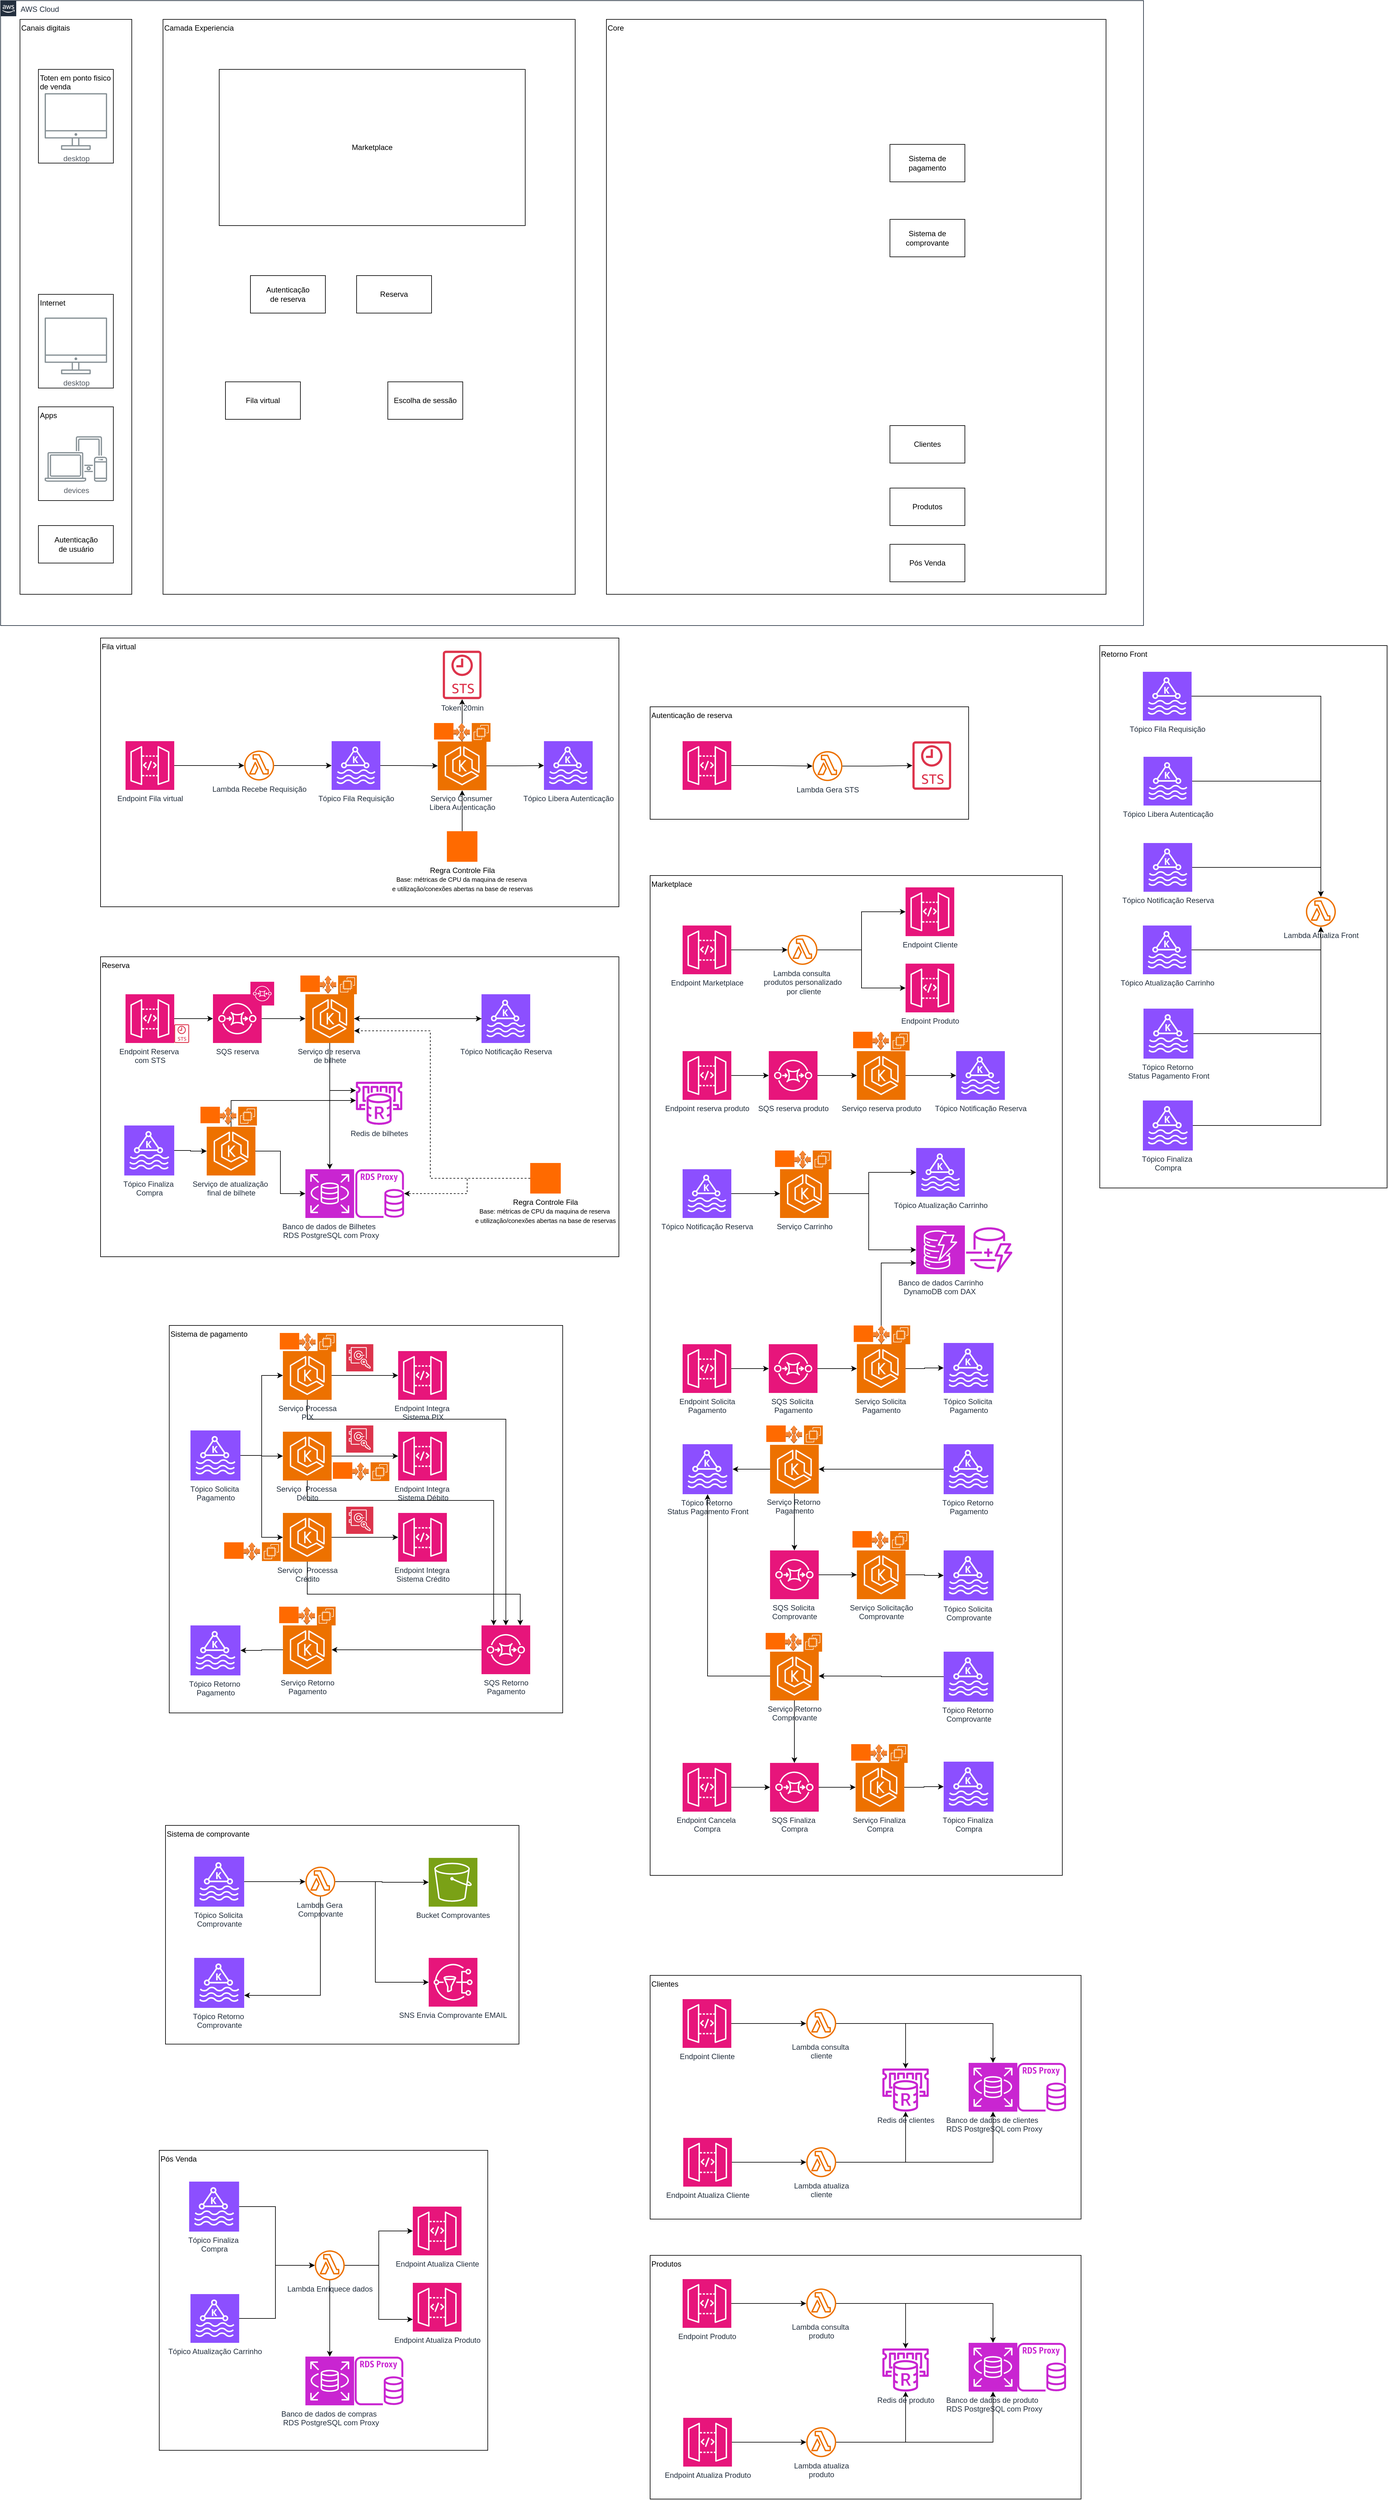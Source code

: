 <mxfile version="27.1.5">
  <diagram name="Página-1" id="yK-fyhg9txjnkvZaFi05">
    <mxGraphModel dx="2000" dy="1917" grid="1" gridSize="10" guides="1" tooltips="1" connect="1" arrows="1" fold="1" page="1" pageScale="1" pageWidth="827" pageHeight="1169" math="0" shadow="0">
      <root>
        <mxCell id="0" />
        <mxCell id="1" parent="0" />
        <mxCell id="PF3PdxFtY2Zi-VgMt9Vq-1" value="AWS Cloud" style="points=[[0,0],[0.25,0],[0.5,0],[0.75,0],[1,0],[1,0.25],[1,0.5],[1,0.75],[1,1],[0.75,1],[0.5,1],[0.25,1],[0,1],[0,0.75],[0,0.5],[0,0.25]];outlineConnect=0;gradientColor=none;html=1;whiteSpace=wrap;fontSize=12;fontStyle=0;container=1;pointerEvents=0;collapsible=0;recursiveResize=0;shape=mxgraph.aws4.group;grIcon=mxgraph.aws4.group_aws_cloud_alt;strokeColor=#232F3E;fillColor=none;verticalAlign=top;align=left;spacingLeft=30;fontColor=#232F3E;dashed=0;" parent="1" vertex="1">
          <mxGeometry x="110" y="-860" width="1830" height="1000" as="geometry" />
        </mxCell>
        <mxCell id="PF3PdxFtY2Zi-VgMt9Vq-11" value="" style="rounded=0;whiteSpace=wrap;html=1;" parent="PF3PdxFtY2Zi-VgMt9Vq-1" vertex="1">
          <mxGeometry x="60.5" y="90" width="120" height="180" as="geometry" />
        </mxCell>
        <mxCell id="PF3PdxFtY2Zi-VgMt9Vq-6" value="Core&lt;div&gt;&lt;/div&gt;" style="rounded=0;whiteSpace=wrap;html=1;align=left;verticalAlign=top;" parent="PF3PdxFtY2Zi-VgMt9Vq-1" vertex="1">
          <mxGeometry x="970" y="30" width="800" height="920" as="geometry" />
        </mxCell>
        <mxCell id="PF3PdxFtY2Zi-VgMt9Vq-4" value="Canais digitais&lt;div&gt;&lt;/div&gt;" style="rounded=0;whiteSpace=wrap;html=1;align=left;verticalAlign=top;" parent="PF3PdxFtY2Zi-VgMt9Vq-1" vertex="1">
          <mxGeometry x="31" y="30" width="179" height="920" as="geometry" />
        </mxCell>
        <mxCell id="PF3PdxFtY2Zi-VgMt9Vq-5" value="Camada Experiencia&lt;div&gt;&lt;/div&gt;" style="rounded=0;whiteSpace=wrap;html=1;align=left;verticalAlign=top;" parent="PF3PdxFtY2Zi-VgMt9Vq-1" vertex="1">
          <mxGeometry x="260" y="30" width="660" height="920" as="geometry" />
        </mxCell>
        <mxCell id="PF3PdxFtY2Zi-VgMt9Vq-13" value="Internet" style="rounded=0;whiteSpace=wrap;html=1;align=left;verticalAlign=top;" parent="PF3PdxFtY2Zi-VgMt9Vq-1" vertex="1">
          <mxGeometry x="60.5" y="470" width="120" height="150" as="geometry" />
        </mxCell>
        <mxCell id="PF3PdxFtY2Zi-VgMt9Vq-14" value="Apps" style="rounded=0;whiteSpace=wrap;html=1;align=left;verticalAlign=top;" parent="PF3PdxFtY2Zi-VgMt9Vq-1" vertex="1">
          <mxGeometry x="60.5" y="650" width="120" height="150" as="geometry" />
        </mxCell>
        <mxCell id="PF3PdxFtY2Zi-VgMt9Vq-12" value="Toten em ponto fisico de venda" style="rounded=0;whiteSpace=wrap;html=1;align=left;verticalAlign=top;" parent="PF3PdxFtY2Zi-VgMt9Vq-1" vertex="1">
          <mxGeometry x="60.5" y="110" width="120" height="150" as="geometry" />
        </mxCell>
        <mxCell id="hyAj3HFVHN-rnx3VRChl-10" value="devices" style="sketch=0;outlineConnect=0;gradientColor=none;fontColor=#545B64;strokeColor=none;fillColor=#879196;dashed=0;verticalLabelPosition=bottom;verticalAlign=top;align=center;html=1;fontSize=12;fontStyle=0;aspect=fixed;shape=mxgraph.aws4.illustration_devices;pointerEvents=1" vertex="1" parent="PF3PdxFtY2Zi-VgMt9Vq-1">
          <mxGeometry x="70.5" y="697" width="100" height="73" as="geometry" />
        </mxCell>
        <mxCell id="hyAj3HFVHN-rnx3VRChl-11" value="desktop" style="sketch=0;outlineConnect=0;gradientColor=none;fontColor=#545B64;strokeColor=none;fillColor=#879196;dashed=0;verticalLabelPosition=bottom;verticalAlign=top;align=center;html=1;fontSize=12;fontStyle=0;aspect=fixed;shape=mxgraph.aws4.illustration_desktop;pointerEvents=1" vertex="1" parent="PF3PdxFtY2Zi-VgMt9Vq-1">
          <mxGeometry x="70.5" y="507" width="100" height="91" as="geometry" />
        </mxCell>
        <mxCell id="hyAj3HFVHN-rnx3VRChl-12" value="desktop" style="sketch=0;outlineConnect=0;gradientColor=none;fontColor=#545B64;strokeColor=none;fillColor=#879196;dashed=0;verticalLabelPosition=bottom;verticalAlign=top;align=center;html=1;fontSize=12;fontStyle=0;aspect=fixed;shape=mxgraph.aws4.illustration_desktop;pointerEvents=1" vertex="1" parent="PF3PdxFtY2Zi-VgMt9Vq-1">
          <mxGeometry x="70.5" y="148" width="100" height="91" as="geometry" />
        </mxCell>
        <mxCell id="hyAj3HFVHN-rnx3VRChl-23" value="Sistema de pagamento" style="rounded=0;whiteSpace=wrap;html=1;" vertex="1" parent="PF3PdxFtY2Zi-VgMt9Vq-1">
          <mxGeometry x="1424" y="230" width="120" height="60" as="geometry" />
        </mxCell>
        <mxCell id="hyAj3HFVHN-rnx3VRChl-24" value="Produtos" style="rounded=0;whiteSpace=wrap;html=1;" vertex="1" parent="PF3PdxFtY2Zi-VgMt9Vq-1">
          <mxGeometry x="1424" y="780" width="120" height="60" as="geometry" />
        </mxCell>
        <mxCell id="hyAj3HFVHN-rnx3VRChl-25" value="Sistema de comprovante" style="rounded=0;whiteSpace=wrap;html=1;" vertex="1" parent="PF3PdxFtY2Zi-VgMt9Vq-1">
          <mxGeometry x="1424" y="350" width="120" height="60" as="geometry" />
        </mxCell>
        <mxCell id="hyAj3HFVHN-rnx3VRChl-26" value="Clientes" style="rounded=0;whiteSpace=wrap;html=1;" vertex="1" parent="PF3PdxFtY2Zi-VgMt9Vq-1">
          <mxGeometry x="1424" y="680" width="120" height="60" as="geometry" />
        </mxCell>
        <mxCell id="hyAj3HFVHN-rnx3VRChl-27" value="Pós Venda" style="rounded=0;whiteSpace=wrap;html=1;" vertex="1" parent="PF3PdxFtY2Zi-VgMt9Vq-1">
          <mxGeometry x="1424" y="870" width="120" height="60" as="geometry" />
        </mxCell>
        <mxCell id="hyAj3HFVHN-rnx3VRChl-22" value="Autenticação&lt;div&gt;de usuário&lt;/div&gt;" style="rounded=0;whiteSpace=wrap;html=1;" vertex="1" parent="PF3PdxFtY2Zi-VgMt9Vq-1">
          <mxGeometry x="60.5" y="840" width="120" height="60" as="geometry" />
        </mxCell>
        <mxCell id="hyAj3HFVHN-rnx3VRChl-19" value="Fila virtual" style="rounded=0;whiteSpace=wrap;html=1;" vertex="1" parent="PF3PdxFtY2Zi-VgMt9Vq-1">
          <mxGeometry x="360" y="610" width="120" height="60" as="geometry" />
        </mxCell>
        <mxCell id="hyAj3HFVHN-rnx3VRChl-20" value="Marketplace" style="rounded=0;whiteSpace=wrap;html=1;" vertex="1" parent="PF3PdxFtY2Zi-VgMt9Vq-1">
          <mxGeometry x="350" y="110" width="490" height="250" as="geometry" />
        </mxCell>
        <mxCell id="hyAj3HFVHN-rnx3VRChl-21" value="Reserva" style="rounded=0;whiteSpace=wrap;html=1;" vertex="1" parent="PF3PdxFtY2Zi-VgMt9Vq-1">
          <mxGeometry x="570" y="440" width="120" height="60" as="geometry" />
        </mxCell>
        <mxCell id="hyAj3HFVHN-rnx3VRChl-29" value="Autenticação&lt;div&gt;de reserva&lt;/div&gt;" style="rounded=0;whiteSpace=wrap;html=1;" vertex="1" parent="PF3PdxFtY2Zi-VgMt9Vq-1">
          <mxGeometry x="400" y="440" width="120" height="60" as="geometry" />
        </mxCell>
        <mxCell id="hyAj3HFVHN-rnx3VRChl-418" value="Escolha de sessão" style="rounded=0;whiteSpace=wrap;html=1;" vertex="1" parent="PF3PdxFtY2Zi-VgMt9Vq-1">
          <mxGeometry x="620" y="610" width="120" height="60" as="geometry" />
        </mxCell>
        <mxCell id="hyAj3HFVHN-rnx3VRChl-64" value="" style="group" vertex="1" connectable="0" parent="1">
          <mxGeometry x="1150" y="270" width="510" height="180" as="geometry" />
        </mxCell>
        <mxCell id="hyAj3HFVHN-rnx3VRChl-48" value="Autenticação de reserva" style="rounded=0;verticalAlign=top;align=left;html=1;whiteSpace=wrap;" vertex="1" parent="hyAj3HFVHN-rnx3VRChl-64">
          <mxGeometry width="510" height="180" as="geometry" />
        </mxCell>
        <mxCell id="hyAj3HFVHN-rnx3VRChl-52" style="edgeStyle=orthogonalEdgeStyle;rounded=0;orthogonalLoop=1;jettySize=auto;html=1;" edge="1" parent="hyAj3HFVHN-rnx3VRChl-64" source="hyAj3HFVHN-rnx3VRChl-50" target="hyAj3HFVHN-rnx3VRChl-51">
          <mxGeometry relative="1" as="geometry" />
        </mxCell>
        <mxCell id="hyAj3HFVHN-rnx3VRChl-50" value="&lt;font style=&quot;color: light-dark(rgb(255, 255, 255), rgb(255, 255, 255));&quot;&gt;Endpoint&amp;nbsp;&lt;span style=&quot;text-align: left; text-wrap-mode: wrap;&quot;&gt;&lt;font style=&quot;&quot;&gt;Autenticação de reserva&lt;/font&gt;&lt;/span&gt;&lt;/font&gt;" style="sketch=0;points=[[0,0,0],[0.25,0,0],[0.5,0,0],[0.75,0,0],[1,0,0],[0,1,0],[0.25,1,0],[0.5,1,0],[0.75,1,0],[1,1,0],[0,0.25,0],[0,0.5,0],[0,0.75,0],[1,0.25,0],[1,0.5,0],[1,0.75,0]];outlineConnect=0;fontColor=#232F3E;fillColor=#E7157B;strokeColor=#ffffff;dashed=0;verticalLabelPosition=bottom;verticalAlign=top;align=center;html=1;fontSize=12;fontStyle=0;aspect=fixed;shape=mxgraph.aws4.resourceIcon;resIcon=mxgraph.aws4.api_gateway;" vertex="1" parent="hyAj3HFVHN-rnx3VRChl-64">
          <mxGeometry x="52" y="55" width="78" height="78" as="geometry" />
        </mxCell>
        <mxCell id="hyAj3HFVHN-rnx3VRChl-54" style="edgeStyle=orthogonalEdgeStyle;rounded=0;orthogonalLoop=1;jettySize=auto;html=1;" edge="1" parent="hyAj3HFVHN-rnx3VRChl-64" source="hyAj3HFVHN-rnx3VRChl-51" target="hyAj3HFVHN-rnx3VRChl-53">
          <mxGeometry relative="1" as="geometry" />
        </mxCell>
        <mxCell id="hyAj3HFVHN-rnx3VRChl-51" value="Lambda Gera STS" style="sketch=0;outlineConnect=0;fontColor=#232F3E;gradientColor=none;fillColor=#ED7100;strokeColor=none;dashed=0;verticalLabelPosition=bottom;verticalAlign=top;align=center;html=1;fontSize=12;fontStyle=0;aspect=fixed;pointerEvents=1;shape=mxgraph.aws4.lambda_function;" vertex="1" parent="hyAj3HFVHN-rnx3VRChl-64">
          <mxGeometry x="260" y="70.9" width="48" height="48" as="geometry" />
        </mxCell>
        <mxCell id="hyAj3HFVHN-rnx3VRChl-53" value="" style="sketch=0;outlineConnect=0;fontColor=#232F3E;gradientColor=none;fillColor=#DD344C;strokeColor=none;dashed=0;verticalLabelPosition=bottom;verticalAlign=top;align=center;html=1;fontSize=12;fontStyle=0;aspect=fixed;pointerEvents=1;shape=mxgraph.aws4.sts_alternate;" vertex="1" parent="hyAj3HFVHN-rnx3VRChl-64">
          <mxGeometry x="420" y="55" width="62" height="78" as="geometry" />
        </mxCell>
        <mxCell id="hyAj3HFVHN-rnx3VRChl-104" value="Marketplace" style="rounded=0;whiteSpace=wrap;html=1;verticalAlign=top;align=left;" vertex="1" parent="1">
          <mxGeometry x="1150" y="540" width="660" height="1600" as="geometry" />
        </mxCell>
        <mxCell id="hyAj3HFVHN-rnx3VRChl-65" value="Reserva" style="rounded=0;whiteSpace=wrap;html=1;align=left;verticalAlign=top;container=0;" vertex="1" parent="1">
          <mxGeometry x="270" y="670" width="830" height="480" as="geometry" />
        </mxCell>
        <mxCell id="hyAj3HFVHN-rnx3VRChl-91" style="edgeStyle=orthogonalEdgeStyle;rounded=0;orthogonalLoop=1;jettySize=auto;html=1;" edge="1" parent="1" source="hyAj3HFVHN-rnx3VRChl-84" target="hyAj3HFVHN-rnx3VRChl-87">
          <mxGeometry relative="1" as="geometry" />
        </mxCell>
        <mxCell id="hyAj3HFVHN-rnx3VRChl-92" style="edgeStyle=orthogonalEdgeStyle;rounded=0;orthogonalLoop=1;jettySize=auto;html=1;" edge="1" parent="1" source="hyAj3HFVHN-rnx3VRChl-84" target="hyAj3HFVHN-rnx3VRChl-90">
          <mxGeometry relative="1" as="geometry">
            <Array as="points">
              <mxPoint x="637" y="884" />
            </Array>
          </mxGeometry>
        </mxCell>
        <mxCell id="hyAj3HFVHN-rnx3VRChl-96" style="edgeStyle=orthogonalEdgeStyle;rounded=0;orthogonalLoop=1;jettySize=auto;html=1;" edge="1" parent="1" source="hyAj3HFVHN-rnx3VRChl-84" target="hyAj3HFVHN-rnx3VRChl-95">
          <mxGeometry relative="1" as="geometry" />
        </mxCell>
        <mxCell id="hyAj3HFVHN-rnx3VRChl-84" value="Serviço de reserva&amp;nbsp;&lt;div&gt;de bilhete&lt;/div&gt;" style="sketch=0;points=[[0,0,0],[0.25,0,0],[0.5,0,0],[0.75,0,0],[1,0,0],[0,1,0],[0.25,1,0],[0.5,1,0],[0.75,1,0],[1,1,0],[0,0.25,0],[0,0.5,0],[0,0.75,0],[1,0.25,0],[1,0.5,0],[1,0.75,0]];outlineConnect=0;fontColor=#232F3E;fillColor=#ED7100;strokeColor=#ffffff;dashed=0;verticalLabelPosition=bottom;verticalAlign=top;align=center;html=1;fontSize=12;fontStyle=0;aspect=fixed;shape=mxgraph.aws4.resourceIcon;resIcon=mxgraph.aws4.eks;container=0;" vertex="1" parent="1">
          <mxGeometry x="598" y="730" width="78" height="78" as="geometry" />
        </mxCell>
        <mxCell id="hyAj3HFVHN-rnx3VRChl-102" style="edgeStyle=orthogonalEdgeStyle;rounded=0;orthogonalLoop=1;jettySize=auto;html=1;dashed=1;" edge="1" parent="1" source="hyAj3HFVHN-rnx3VRChl-89" target="hyAj3HFVHN-rnx3VRChl-88">
          <mxGeometry relative="1" as="geometry" />
        </mxCell>
        <mxCell id="hyAj3HFVHN-rnx3VRChl-89" value="&lt;font&gt;Regra Controle Fila&lt;/font&gt;&lt;div&gt;&lt;span style=&quot;background-color: transparent; color: light-dark(rgb(0, 0, 0), rgb(255, 255, 255));&quot;&gt;&lt;font style=&quot;font-size: 10px;&quot;&gt;Base: métricas de CPU da maquina de reserva&amp;nbsp;&lt;/font&gt;&lt;/span&gt;&lt;/div&gt;&lt;div&gt;&lt;font style=&quot;font-size: 10px;&quot;&gt;e utilização/conexões abertas na base de reservas&lt;/font&gt;&lt;/div&gt;" style="points=[];aspect=fixed;html=1;align=center;shadow=0;dashed=0;fillColor=#FF6A00;strokeColor=none;shape=mxgraph.alibaba_cloud.eventbridge;verticalAlign=top;labelPosition=center;verticalLabelPosition=bottom;container=0;" vertex="1" parent="1">
          <mxGeometry x="958" y="1000" width="48.9" height="48.9" as="geometry" />
        </mxCell>
        <mxCell id="hyAj3HFVHN-rnx3VRChl-90" value="Redis de bilhetes" style="sketch=0;outlineConnect=0;fontColor=#232F3E;gradientColor=none;fillColor=#C925D1;strokeColor=none;dashed=0;verticalLabelPosition=bottom;verticalAlign=top;align=center;html=1;fontSize=12;fontStyle=0;aspect=fixed;pointerEvents=1;shape=mxgraph.aws4.elasticache_for_redis;container=0;" vertex="1" parent="1">
          <mxGeometry x="677" y="870" width="78" height="69" as="geometry" />
        </mxCell>
        <mxCell id="hyAj3HFVHN-rnx3VRChl-97" style="edgeStyle=orthogonalEdgeStyle;rounded=0;orthogonalLoop=1;jettySize=auto;html=1;" edge="1" parent="1" source="hyAj3HFVHN-rnx3VRChl-95" target="hyAj3HFVHN-rnx3VRChl-84">
          <mxGeometry relative="1" as="geometry" />
        </mxCell>
        <mxCell id="hyAj3HFVHN-rnx3VRChl-95" value="Tópico Notificação Reserva" style="sketch=0;points=[[0,0,0],[0.25,0,0],[0.5,0,0],[0.75,0,0],[1,0,0],[0,1,0],[0.25,1,0],[0.5,1,0],[0.75,1,0],[1,1,0],[0,0.25,0],[0,0.5,0],[0,0.75,0],[1,0.25,0],[1,0.5,0],[1,0.75,0]];outlineConnect=0;fontColor=#232F3E;fillColor=#8C4FFF;strokeColor=#ffffff;dashed=0;verticalLabelPosition=bottom;verticalAlign=top;align=center;html=1;fontSize=12;fontStyle=0;aspect=fixed;shape=mxgraph.aws4.resourceIcon;resIcon=mxgraph.aws4.managed_streaming_for_kafka;container=0;" vertex="1" parent="1">
          <mxGeometry x="880" y="730" width="78" height="78" as="geometry" />
        </mxCell>
        <mxCell id="hyAj3HFVHN-rnx3VRChl-101" style="edgeStyle=orthogonalEdgeStyle;rounded=0;orthogonalLoop=1;jettySize=auto;html=1;entryX=1;entryY=0.75;entryDx=0;entryDy=0;entryPerimeter=0;dashed=1;" edge="1" parent="1" source="hyAj3HFVHN-rnx3VRChl-89" target="hyAj3HFVHN-rnx3VRChl-84">
          <mxGeometry relative="1" as="geometry">
            <Array as="points">
              <mxPoint x="798" y="1024" />
              <mxPoint x="798" y="789" />
            </Array>
          </mxGeometry>
        </mxCell>
        <mxCell id="hyAj3HFVHN-rnx3VRChl-106" style="edgeStyle=orthogonalEdgeStyle;rounded=0;orthogonalLoop=1;jettySize=auto;html=1;" edge="1" parent="1" source="hyAj3HFVHN-rnx3VRChl-81" target="hyAj3HFVHN-rnx3VRChl-105">
          <mxGeometry relative="1" as="geometry" />
        </mxCell>
        <mxCell id="hyAj3HFVHN-rnx3VRChl-81" value="Endpoint Reserva&amp;nbsp;&lt;div&gt;com STS&lt;/div&gt;" style="sketch=0;points=[[0,0,0],[0.25,0,0],[0.5,0,0],[0.75,0,0],[1,0,0],[0,1,0],[0.25,1,0],[0.5,1,0],[0.75,1,0],[1,1,0],[0,0.25,0],[0,0.5,0],[0,0.75,0],[1,0.25,0],[1,0.5,0],[1,0.75,0]];outlineConnect=0;fontColor=#232F3E;fillColor=#E7157B;strokeColor=#ffffff;dashed=0;verticalLabelPosition=bottom;verticalAlign=top;align=center;html=1;fontSize=12;fontStyle=0;aspect=fixed;shape=mxgraph.aws4.resourceIcon;resIcon=mxgraph.aws4.api_gateway;container=0;" vertex="1" parent="1">
          <mxGeometry x="310" y="730" width="78" height="78" as="geometry" />
        </mxCell>
        <mxCell id="hyAj3HFVHN-rnx3VRChl-82" value="" style="sketch=0;outlineConnect=0;fontColor=#232F3E;gradientColor=none;fillColor=#DD344C;strokeColor=none;dashed=0;verticalLabelPosition=bottom;verticalAlign=top;align=center;html=1;fontSize=12;fontStyle=0;aspect=fixed;pointerEvents=1;shape=mxgraph.aws4.sts_alternate;container=0;" vertex="1" parent="1">
          <mxGeometry x="388" y="778" width="23.85" height="30" as="geometry" />
        </mxCell>
        <mxCell id="hyAj3HFVHN-rnx3VRChl-87" value="Banco de dados de Bilhetes&amp;nbsp;&lt;div&gt;&amp;nbsp;RDS PostgreSQL com Proxy&lt;/div&gt;" style="sketch=0;points=[[0,0,0],[0.25,0,0],[0.5,0,0],[0.75,0,0],[1,0,0],[0,1,0],[0.25,1,0],[0.5,1,0],[0.75,1,0],[1,1,0],[0,0.25,0],[0,0.5,0],[0,0.75,0],[1,0.25,0],[1,0.5,0],[1,0.75,0]];outlineConnect=0;fontColor=#232F3E;fillColor=#C925D1;strokeColor=#ffffff;dashed=0;verticalLabelPosition=bottom;verticalAlign=top;align=center;html=1;fontSize=12;fontStyle=0;aspect=fixed;shape=mxgraph.aws4.resourceIcon;resIcon=mxgraph.aws4.rds;container=0;" vertex="1" parent="1">
          <mxGeometry x="598" y="1010" width="78" height="78" as="geometry" />
        </mxCell>
        <mxCell id="hyAj3HFVHN-rnx3VRChl-88" value="" style="sketch=0;outlineConnect=0;fontColor=#232F3E;gradientColor=none;fillColor=#C925D1;strokeColor=none;dashed=0;verticalLabelPosition=bottom;verticalAlign=top;align=center;html=1;fontSize=12;fontStyle=0;aspect=fixed;pointerEvents=1;shape=mxgraph.aws4.rds_proxy;container=0;" vertex="1" parent="1">
          <mxGeometry x="678" y="1010" width="78" height="78" as="geometry" />
        </mxCell>
        <mxCell id="hyAj3HFVHN-rnx3VRChl-108" style="edgeStyle=orthogonalEdgeStyle;rounded=0;orthogonalLoop=1;jettySize=auto;html=1;" edge="1" parent="1" source="hyAj3HFVHN-rnx3VRChl-105" target="hyAj3HFVHN-rnx3VRChl-84">
          <mxGeometry relative="1" as="geometry" />
        </mxCell>
        <mxCell id="hyAj3HFVHN-rnx3VRChl-105" value="SQS reserva" style="sketch=0;points=[[0,0,0],[0.25,0,0],[0.5,0,0],[0.75,0,0],[1,0,0],[0,1,0],[0.25,1,0],[0.5,1,0],[0.75,1,0],[1,1,0],[0,0.25,0],[0,0.5,0],[0,0.75,0],[1,0.25,0],[1,0.5,0],[1,0.75,0]];outlineConnect=0;fontColor=#232F3E;fillColor=#E7157B;strokeColor=#ffffff;dashed=0;verticalLabelPosition=bottom;verticalAlign=top;align=center;html=1;fontSize=12;fontStyle=0;aspect=fixed;shape=mxgraph.aws4.resourceIcon;resIcon=mxgraph.aws4.sqs;" vertex="1" parent="1">
          <mxGeometry x="450" y="730" width="78" height="78" as="geometry" />
        </mxCell>
        <mxCell id="hyAj3HFVHN-rnx3VRChl-109" value="" style="sketch=0;points=[[0,0,0],[0.25,0,0],[0.5,0,0],[0.75,0,0],[1,0,0],[0,1,0],[0.25,1,0],[0.5,1,0],[0.75,1,0],[1,1,0],[0,0.25,0],[0,0.5,0],[0,0.75,0],[1,0.25,0],[1,0.5,0],[1,0.75,0]];outlineConnect=0;fontColor=#232F3E;fillColor=#E7157B;strokeColor=#ffffff;dashed=0;verticalLabelPosition=bottom;verticalAlign=top;align=center;html=1;fontSize=12;fontStyle=0;aspect=fixed;shape=mxgraph.aws4.resourceIcon;resIcon=mxgraph.aws4.sqs;" vertex="1" parent="1">
          <mxGeometry x="510" y="710" width="38" height="38" as="geometry" />
        </mxCell>
        <mxCell id="hyAj3HFVHN-rnx3VRChl-30" value="Fila virtual" style="rounded=0;whiteSpace=wrap;html=1;verticalAlign=top;align=left;container=0;" vertex="1" parent="1">
          <mxGeometry x="270" y="160" width="830" height="430" as="geometry" />
        </mxCell>
        <mxCell id="hyAj3HFVHN-rnx3VRChl-39" value="" style="edgeStyle=orthogonalEdgeStyle;rounded=0;orthogonalLoop=1;jettySize=auto;html=1;" edge="1" parent="1" source="hyAj3HFVHN-rnx3VRChl-31" target="hyAj3HFVHN-rnx3VRChl-37">
          <mxGeometry relative="1" as="geometry" />
        </mxCell>
        <mxCell id="hyAj3HFVHN-rnx3VRChl-31" value="&lt;font&gt;Regra Controle Fila&lt;/font&gt;&lt;div&gt;&lt;span style=&quot;background-color: transparent; color: light-dark(rgb(0, 0, 0), rgb(255, 255, 255));&quot;&gt;&lt;font style=&quot;font-size: 10px;&quot;&gt;Base: métricas de CPU da maquina de reserva&amp;nbsp;&lt;/font&gt;&lt;/span&gt;&lt;/div&gt;&lt;div&gt;&lt;font style=&quot;font-size: 10px;&quot;&gt;e utilização/conexões abertas na base de reservas&lt;/font&gt;&lt;/div&gt;" style="points=[];aspect=fixed;html=1;align=center;shadow=0;dashed=0;fillColor=#FF6A00;strokeColor=none;shape=mxgraph.alibaba_cloud.eventbridge;verticalAlign=top;labelPosition=center;verticalLabelPosition=bottom;container=0;" vertex="1" parent="1">
          <mxGeometry x="824.55" y="469.1" width="48.9" height="48.9" as="geometry" />
        </mxCell>
        <mxCell id="hyAj3HFVHN-rnx3VRChl-36" value="" style="edgeStyle=orthogonalEdgeStyle;rounded=0;orthogonalLoop=1;jettySize=auto;html=1;" edge="1" parent="1" source="hyAj3HFVHN-rnx3VRChl-33" target="hyAj3HFVHN-rnx3VRChl-35">
          <mxGeometry relative="1" as="geometry" />
        </mxCell>
        <mxCell id="hyAj3HFVHN-rnx3VRChl-33" value="Lambda Recebe Requisição" style="sketch=0;outlineConnect=0;fontColor=#232F3E;gradientColor=none;fillColor=#ED7100;strokeColor=none;dashed=0;verticalLabelPosition=bottom;verticalAlign=top;align=center;html=1;fontSize=12;fontStyle=0;aspect=fixed;pointerEvents=1;shape=mxgraph.aws4.lambda_function;container=0;" vertex="1" parent="1">
          <mxGeometry x="500" y="340" width="48" height="48" as="geometry" />
        </mxCell>
        <mxCell id="hyAj3HFVHN-rnx3VRChl-38" value="" style="edgeStyle=orthogonalEdgeStyle;rounded=0;orthogonalLoop=1;jettySize=auto;html=1;" edge="1" parent="1" source="hyAj3HFVHN-rnx3VRChl-35" target="hyAj3HFVHN-rnx3VRChl-37">
          <mxGeometry relative="1" as="geometry" />
        </mxCell>
        <mxCell id="hyAj3HFVHN-rnx3VRChl-35" value="Tópico Fila Requisição" style="sketch=0;points=[[0,0,0],[0.25,0,0],[0.5,0,0],[0.75,0,0],[1,0,0],[0,1,0],[0.25,1,0],[0.5,1,0],[0.75,1,0],[1,1,0],[0,0.25,0],[0,0.5,0],[0,0.75,0],[1,0.25,0],[1,0.5,0],[1,0.75,0]];outlineConnect=0;fontColor=#232F3E;fillColor=#8C4FFF;strokeColor=#ffffff;dashed=0;verticalLabelPosition=bottom;verticalAlign=top;align=center;html=1;fontSize=12;fontStyle=0;aspect=fixed;shape=mxgraph.aws4.resourceIcon;resIcon=mxgraph.aws4.managed_streaming_for_kafka;container=0;" vertex="1" parent="1">
          <mxGeometry x="640" y="325" width="78" height="78" as="geometry" />
        </mxCell>
        <mxCell id="hyAj3HFVHN-rnx3VRChl-62" style="edgeStyle=orthogonalEdgeStyle;rounded=0;orthogonalLoop=1;jettySize=auto;html=1;" edge="1" parent="1" source="hyAj3HFVHN-rnx3VRChl-37" target="hyAj3HFVHN-rnx3VRChl-60">
          <mxGeometry relative="1" as="geometry" />
        </mxCell>
        <mxCell id="hyAj3HFVHN-rnx3VRChl-111" style="edgeStyle=orthogonalEdgeStyle;rounded=0;orthogonalLoop=1;jettySize=auto;html=1;" edge="1" parent="1" source="hyAj3HFVHN-rnx3VRChl-37" target="hyAj3HFVHN-rnx3VRChl-110">
          <mxGeometry relative="1" as="geometry" />
        </mxCell>
        <mxCell id="hyAj3HFVHN-rnx3VRChl-37" value="Serviço Consumer&amp;nbsp;&lt;div&gt;Libera Autenticação&lt;/div&gt;" style="sketch=0;points=[[0,0,0],[0.25,0,0],[0.5,0,0],[0.75,0,0],[1,0,0],[0,1,0],[0.25,1,0],[0.5,1,0],[0.75,1,0],[1,1,0],[0,0.25,0],[0,0.5,0],[0,0.75,0],[1,0.25,0],[1,0.5,0],[1,0.75,0]];outlineConnect=0;fontColor=#232F3E;fillColor=#ED7100;strokeColor=#ffffff;dashed=0;verticalLabelPosition=bottom;verticalAlign=top;align=center;html=1;fontSize=12;fontStyle=0;aspect=fixed;shape=mxgraph.aws4.resourceIcon;resIcon=mxgraph.aws4.eks;container=0;" vertex="1" parent="1">
          <mxGeometry x="810" y="325.45" width="78" height="78" as="geometry" />
        </mxCell>
        <mxCell id="hyAj3HFVHN-rnx3VRChl-47" value="" style="edgeStyle=orthogonalEdgeStyle;rounded=0;orthogonalLoop=1;jettySize=auto;html=1;" edge="1" parent="1" source="hyAj3HFVHN-rnx3VRChl-46" target="hyAj3HFVHN-rnx3VRChl-33">
          <mxGeometry relative="1" as="geometry" />
        </mxCell>
        <mxCell id="hyAj3HFVHN-rnx3VRChl-46" value="Endpoint Fila virtual" style="sketch=0;points=[[0,0,0],[0.25,0,0],[0.5,0,0],[0.75,0,0],[1,0,0],[0,1,0],[0.25,1,0],[0.5,1,0],[0.75,1,0],[1,1,0],[0,0.25,0],[0,0.5,0],[0,0.75,0],[1,0.25,0],[1,0.5,0],[1,0.75,0]];outlineConnect=0;fontColor=#232F3E;fillColor=#E7157B;strokeColor=#ffffff;dashed=0;verticalLabelPosition=bottom;verticalAlign=top;align=center;html=1;fontSize=12;fontStyle=0;aspect=fixed;shape=mxgraph.aws4.resourceIcon;resIcon=mxgraph.aws4.api_gateway;container=0;" vertex="1" parent="1">
          <mxGeometry x="310" y="325" width="78" height="78" as="geometry" />
        </mxCell>
        <mxCell id="hyAj3HFVHN-rnx3VRChl-60" value="Token 20min" style="sketch=0;outlineConnect=0;fontColor=#232F3E;gradientColor=none;fillColor=#DD344C;strokeColor=none;dashed=0;verticalLabelPosition=bottom;verticalAlign=top;align=center;html=1;fontSize=12;fontStyle=0;aspect=fixed;pointerEvents=1;shape=mxgraph.aws4.sts_alternate;container=0;" vertex="1" parent="1">
          <mxGeometry x="818" y="180.0" width="62" height="78" as="geometry" />
        </mxCell>
        <mxCell id="hyAj3HFVHN-rnx3VRChl-110" value="Tópico Libera Autenticação" style="sketch=0;points=[[0,0,0],[0.25,0,0],[0.5,0,0],[0.75,0,0],[1,0,0],[0,1,0],[0.25,1,0],[0.5,1,0],[0.75,1,0],[1,1,0],[0,0.25,0],[0,0.5,0],[0,0.75,0],[1,0.25,0],[1,0.5,0],[1,0.75,0]];outlineConnect=0;fontColor=#232F3E;fillColor=#8C4FFF;strokeColor=#ffffff;dashed=0;verticalLabelPosition=bottom;verticalAlign=top;align=center;html=1;fontSize=12;fontStyle=0;aspect=fixed;shape=mxgraph.aws4.resourceIcon;resIcon=mxgraph.aws4.managed_streaming_for_kafka;container=0;" vertex="1" parent="1">
          <mxGeometry x="980" y="325" width="78" height="78" as="geometry" />
        </mxCell>
        <mxCell id="hyAj3HFVHN-rnx3VRChl-113" value="Tópico Notificação Reserva" style="sketch=0;points=[[0,0,0],[0.25,0,0],[0.5,0,0],[0.75,0,0],[1,0,0],[0,1,0],[0.25,1,0],[0.5,1,0],[0.75,1,0],[1,1,0],[0,0.25,0],[0,0.5,0],[0,0.75,0],[1,0.25,0],[1,0.5,0],[1,0.75,0]];outlineConnect=0;fontColor=#232F3E;fillColor=#8C4FFF;strokeColor=#ffffff;dashed=0;verticalLabelPosition=bottom;verticalAlign=top;align=center;html=1;fontSize=12;fontStyle=0;aspect=fixed;shape=mxgraph.aws4.resourceIcon;resIcon=mxgraph.aws4.managed_streaming_for_kafka;container=0;" vertex="1" parent="1">
          <mxGeometry x="1640" y="821" width="78" height="78" as="geometry" />
        </mxCell>
        <mxCell id="hyAj3HFVHN-rnx3VRChl-169" style="edgeStyle=orthogonalEdgeStyle;rounded=0;orthogonalLoop=1;jettySize=auto;html=1;" edge="1" parent="1" source="hyAj3HFVHN-rnx3VRChl-116" target="hyAj3HFVHN-rnx3VRChl-168">
          <mxGeometry relative="1" as="geometry" />
        </mxCell>
        <mxCell id="hyAj3HFVHN-rnx3VRChl-116" value="Endpoint Marketplace" style="sketch=0;points=[[0,0,0],[0.25,0,0],[0.5,0,0],[0.75,0,0],[1,0,0],[0,1,0],[0.25,1,0],[0.5,1,0],[0.75,1,0],[1,1,0],[0,0.25,0],[0,0.5,0],[0,0.75,0],[1,0.25,0],[1,0.5,0],[1,0.75,0]];outlineConnect=0;fontColor=#232F3E;fillColor=#E7157B;strokeColor=#ffffff;dashed=0;verticalLabelPosition=bottom;verticalAlign=top;align=center;html=1;fontSize=12;fontStyle=0;aspect=fixed;shape=mxgraph.aws4.resourceIcon;resIcon=mxgraph.aws4.api_gateway;container=0;" vertex="1" parent="1">
          <mxGeometry x="1202" y="620" width="78" height="78" as="geometry" />
        </mxCell>
        <mxCell id="hyAj3HFVHN-rnx3VRChl-138" value="" style="edgeStyle=orthogonalEdgeStyle;rounded=0;orthogonalLoop=1;jettySize=auto;html=1;" edge="1" parent="1" source="hyAj3HFVHN-rnx3VRChl-124" target="hyAj3HFVHN-rnx3VRChl-137">
          <mxGeometry relative="1" as="geometry" />
        </mxCell>
        <mxCell id="hyAj3HFVHN-rnx3VRChl-124" value="Endpoint reserva produto" style="sketch=0;points=[[0,0,0],[0.25,0,0],[0.5,0,0],[0.75,0,0],[1,0,0],[0,1,0],[0.25,1,0],[0.5,1,0],[0.75,1,0],[1,1,0],[0,0.25,0],[0,0.5,0],[0,0.75,0],[1,0.25,0],[1,0.5,0],[1,0.75,0]];outlineConnect=0;fontColor=#232F3E;fillColor=#E7157B;strokeColor=#ffffff;dashed=0;verticalLabelPosition=bottom;verticalAlign=top;align=center;html=1;fontSize=12;fontStyle=0;aspect=fixed;shape=mxgraph.aws4.resourceIcon;resIcon=mxgraph.aws4.api_gateway;container=0;" vertex="1" parent="1">
          <mxGeometry x="1202" y="821" width="78" height="78" as="geometry" />
        </mxCell>
        <mxCell id="hyAj3HFVHN-rnx3VRChl-132" value="Endpoint Cliente" style="sketch=0;points=[[0,0,0],[0.25,0,0],[0.5,0,0],[0.75,0,0],[1,0,0],[0,1,0],[0.25,1,0],[0.5,1,0],[0.75,1,0],[1,1,0],[0,0.25,0],[0,0.5,0],[0,0.75,0],[1,0.25,0],[1,0.5,0],[1,0.75,0]];outlineConnect=0;fontColor=#232F3E;fillColor=#E7157B;strokeColor=#ffffff;dashed=0;verticalLabelPosition=bottom;verticalAlign=top;align=center;html=1;fontSize=12;fontStyle=0;aspect=fixed;shape=mxgraph.aws4.resourceIcon;resIcon=mxgraph.aws4.api_gateway;container=0;" vertex="1" parent="1">
          <mxGeometry x="1559" y="559" width="78" height="78" as="geometry" />
        </mxCell>
        <mxCell id="hyAj3HFVHN-rnx3VRChl-133" value="Endpoint Produto" style="sketch=0;points=[[0,0,0],[0.25,0,0],[0.5,0,0],[0.75,0,0],[1,0,0],[0,1,0],[0.25,1,0],[0.5,1,0],[0.75,1,0],[1,1,0],[0,0.25,0],[0,0.5,0],[0,0.75,0],[1,0.25,0],[1,0.5,0],[1,0.75,0]];outlineConnect=0;fontColor=#232F3E;fillColor=#E7157B;strokeColor=#ffffff;dashed=0;verticalLabelPosition=bottom;verticalAlign=top;align=center;html=1;fontSize=12;fontStyle=0;aspect=fixed;shape=mxgraph.aws4.resourceIcon;resIcon=mxgraph.aws4.api_gateway;container=0;" vertex="1" parent="1">
          <mxGeometry x="1559" y="681" width="78" height="78" as="geometry" />
        </mxCell>
        <mxCell id="hyAj3HFVHN-rnx3VRChl-140" value="" style="edgeStyle=orthogonalEdgeStyle;rounded=0;orthogonalLoop=1;jettySize=auto;html=1;" edge="1" parent="1" source="hyAj3HFVHN-rnx3VRChl-136" target="hyAj3HFVHN-rnx3VRChl-113">
          <mxGeometry relative="1" as="geometry" />
        </mxCell>
        <mxCell id="hyAj3HFVHN-rnx3VRChl-136" value="Serviço reserva produto" style="sketch=0;points=[[0,0,0],[0.25,0,0],[0.5,0,0],[0.75,0,0],[1,0,0],[0,1,0],[0.25,1,0],[0.5,1,0],[0.75,1,0],[1,1,0],[0,0.25,0],[0,0.5,0],[0,0.75,0],[1,0.25,0],[1,0.5,0],[1,0.75,0]];outlineConnect=0;fontColor=#232F3E;fillColor=#ED7100;strokeColor=#ffffff;dashed=0;verticalLabelPosition=bottom;verticalAlign=top;align=center;html=1;fontSize=12;fontStyle=0;aspect=fixed;shape=mxgraph.aws4.resourceIcon;resIcon=mxgraph.aws4.eks;container=0;" vertex="1" parent="1">
          <mxGeometry x="1481" y="821" width="78" height="78" as="geometry" />
        </mxCell>
        <mxCell id="hyAj3HFVHN-rnx3VRChl-139" value="" style="edgeStyle=orthogonalEdgeStyle;rounded=0;orthogonalLoop=1;jettySize=auto;html=1;" edge="1" parent="1" source="hyAj3HFVHN-rnx3VRChl-137" target="hyAj3HFVHN-rnx3VRChl-136">
          <mxGeometry relative="1" as="geometry" />
        </mxCell>
        <mxCell id="hyAj3HFVHN-rnx3VRChl-137" value="SQS reserva produto" style="sketch=0;points=[[0,0,0],[0.25,0,0],[0.5,0,0],[0.75,0,0],[1,0,0],[0,1,0],[0.25,1,0],[0.5,1,0],[0.75,1,0],[1,1,0],[0,0.25,0],[0,0.5,0],[0,0.75,0],[1,0.25,0],[1,0.5,0],[1,0.75,0]];outlineConnect=0;fontColor=#232F3E;fillColor=#E7157B;strokeColor=#ffffff;dashed=0;verticalLabelPosition=bottom;verticalAlign=top;align=center;html=1;fontSize=12;fontStyle=0;aspect=fixed;shape=mxgraph.aws4.resourceIcon;resIcon=mxgraph.aws4.sqs;" vertex="1" parent="1">
          <mxGeometry x="1340" y="821" width="78" height="78" as="geometry" />
        </mxCell>
        <mxCell id="hyAj3HFVHN-rnx3VRChl-143" value="" style="edgeStyle=orthogonalEdgeStyle;rounded=0;orthogonalLoop=1;jettySize=auto;html=1;" edge="1" parent="1" source="hyAj3HFVHN-rnx3VRChl-141" target="hyAj3HFVHN-rnx3VRChl-142">
          <mxGeometry relative="1" as="geometry" />
        </mxCell>
        <mxCell id="hyAj3HFVHN-rnx3VRChl-141" value="Tópico Notificação Reserva" style="sketch=0;points=[[0,0,0],[0.25,0,0],[0.5,0,0],[0.75,0,0],[1,0,0],[0,1,0],[0.25,1,0],[0.5,1,0],[0.75,1,0],[1,1,0],[0,0.25,0],[0,0.5,0],[0,0.75,0],[1,0.25,0],[1,0.5,0],[1,0.75,0]];outlineConnect=0;fontColor=#232F3E;fillColor=#8C4FFF;strokeColor=#ffffff;dashed=0;verticalLabelPosition=bottom;verticalAlign=top;align=center;html=1;fontSize=12;fontStyle=0;aspect=fixed;shape=mxgraph.aws4.resourceIcon;resIcon=mxgraph.aws4.managed_streaming_for_kafka;container=0;" vertex="1" parent="1">
          <mxGeometry x="1202" y="1010" width="78" height="78" as="geometry" />
        </mxCell>
        <mxCell id="hyAj3HFVHN-rnx3VRChl-149" style="edgeStyle=orthogonalEdgeStyle;rounded=0;orthogonalLoop=1;jettySize=auto;html=1;" edge="1" parent="1" source="hyAj3HFVHN-rnx3VRChl-142" target="hyAj3HFVHN-rnx3VRChl-148">
          <mxGeometry relative="1" as="geometry">
            <Array as="points">
              <mxPoint x="1500" y="1049" />
              <mxPoint x="1500" y="1015" />
            </Array>
          </mxGeometry>
        </mxCell>
        <mxCell id="hyAj3HFVHN-rnx3VRChl-142" value="Serviço Carrinho" style="sketch=0;points=[[0,0,0],[0.25,0,0],[0.5,0,0],[0.75,0,0],[1,0,0],[0,1,0],[0.25,1,0],[0.5,1,0],[0.75,1,0],[1,1,0],[0,0.25,0],[0,0.5,0],[0,0.75,0],[1,0.25,0],[1,0.5,0],[1,0.75,0]];outlineConnect=0;fontColor=#232F3E;fillColor=#ED7100;strokeColor=#ffffff;dashed=0;verticalLabelPosition=bottom;verticalAlign=top;align=center;html=1;fontSize=12;fontStyle=0;aspect=fixed;shape=mxgraph.aws4.resourceIcon;resIcon=mxgraph.aws4.eks;container=0;" vertex="1" parent="1">
          <mxGeometry x="1358" y="1010" width="78" height="78" as="geometry" />
        </mxCell>
        <mxCell id="hyAj3HFVHN-rnx3VRChl-148" value="Tópico Atualização Carrinho" style="sketch=0;points=[[0,0,0],[0.25,0,0],[0.5,0,0],[0.75,0,0],[1,0,0],[0,1,0],[0.25,1,0],[0.5,1,0],[0.75,1,0],[1,1,0],[0,0.25,0],[0,0.5,0],[0,0.75,0],[1,0.25,0],[1,0.5,0],[1,0.75,0]];outlineConnect=0;fontColor=#232F3E;fillColor=#8C4FFF;strokeColor=#ffffff;dashed=0;verticalLabelPosition=bottom;verticalAlign=top;align=center;html=1;fontSize=12;fontStyle=0;aspect=fixed;shape=mxgraph.aws4.resourceIcon;resIcon=mxgraph.aws4.managed_streaming_for_kafka;container=0;" vertex="1" parent="1">
          <mxGeometry x="1576" y="976" width="78" height="78" as="geometry" />
        </mxCell>
        <mxCell id="hyAj3HFVHN-rnx3VRChl-162" value="" style="edgeStyle=orthogonalEdgeStyle;rounded=0;orthogonalLoop=1;jettySize=auto;html=1;" edge="1" parent="1" source="hyAj3HFVHN-rnx3VRChl-155" target="hyAj3HFVHN-rnx3VRChl-157">
          <mxGeometry relative="1" as="geometry" />
        </mxCell>
        <mxCell id="hyAj3HFVHN-rnx3VRChl-155" value="Endpoint Solicita&lt;div&gt;Pagamento&lt;/div&gt;" style="sketch=0;points=[[0,0,0],[0.25,0,0],[0.5,0,0],[0.75,0,0],[1,0,0],[0,1,0],[0.25,1,0],[0.5,1,0],[0.75,1,0],[1,1,0],[0,0.25,0],[0,0.5,0],[0,0.75,0],[1,0.25,0],[1,0.5,0],[1,0.75,0]];outlineConnect=0;fontColor=#232F3E;fillColor=#E7157B;strokeColor=#ffffff;dashed=0;verticalLabelPosition=bottom;verticalAlign=top;align=center;html=1;fontSize=12;fontStyle=0;aspect=fixed;shape=mxgraph.aws4.resourceIcon;resIcon=mxgraph.aws4.api_gateway;container=0;" vertex="1" parent="1">
          <mxGeometry x="1202" y="1290" width="78" height="78" as="geometry" />
        </mxCell>
        <mxCell id="hyAj3HFVHN-rnx3VRChl-164" value="" style="edgeStyle=orthogonalEdgeStyle;rounded=0;orthogonalLoop=1;jettySize=auto;html=1;" edge="1" parent="1" source="hyAj3HFVHN-rnx3VRChl-156" target="hyAj3HFVHN-rnx3VRChl-161">
          <mxGeometry relative="1" as="geometry" />
        </mxCell>
        <mxCell id="hyAj3HFVHN-rnx3VRChl-205" style="edgeStyle=orthogonalEdgeStyle;rounded=0;orthogonalLoop=1;jettySize=auto;html=1;" edge="1" parent="1" source="hyAj3HFVHN-rnx3VRChl-156" target="hyAj3HFVHN-rnx3VRChl-202">
          <mxGeometry relative="1" as="geometry">
            <Array as="points">
              <mxPoint x="1520" y="1160" />
            </Array>
          </mxGeometry>
        </mxCell>
        <mxCell id="hyAj3HFVHN-rnx3VRChl-156" value="Serviço Solicita&amp;nbsp;&lt;div&gt;Pagamento&lt;/div&gt;" style="sketch=0;points=[[0,0,0],[0.25,0,0],[0.5,0,0],[0.75,0,0],[1,0,0],[0,1,0],[0.25,1,0],[0.5,1,0],[0.75,1,0],[1,1,0],[0,0.25,0],[0,0.5,0],[0,0.75,0],[1,0.25,0],[1,0.5,0],[1,0.75,0]];outlineConnect=0;fontColor=#232F3E;fillColor=#ED7100;strokeColor=#ffffff;dashed=0;verticalLabelPosition=bottom;verticalAlign=top;align=center;html=1;fontSize=12;fontStyle=0;aspect=fixed;shape=mxgraph.aws4.resourceIcon;resIcon=mxgraph.aws4.eks;container=0;" vertex="1" parent="1">
          <mxGeometry x="1481" y="1290" width="78" height="78" as="geometry" />
        </mxCell>
        <mxCell id="hyAj3HFVHN-rnx3VRChl-163" value="" style="edgeStyle=orthogonalEdgeStyle;rounded=0;orthogonalLoop=1;jettySize=auto;html=1;" edge="1" parent="1" source="hyAj3HFVHN-rnx3VRChl-157" target="hyAj3HFVHN-rnx3VRChl-156">
          <mxGeometry relative="1" as="geometry" />
        </mxCell>
        <mxCell id="hyAj3HFVHN-rnx3VRChl-157" value="SQS Solicita&amp;nbsp;&lt;div&gt;Pagamento&lt;/div&gt;" style="sketch=0;points=[[0,0,0],[0.25,0,0],[0.5,0,0],[0.75,0,0],[1,0,0],[0,1,0],[0.25,1,0],[0.5,1,0],[0.75,1,0],[1,1,0],[0,0.25,0],[0,0.5,0],[0,0.75,0],[1,0.25,0],[1,0.5,0],[1,0.75,0]];outlineConnect=0;fontColor=#232F3E;fillColor=#E7157B;strokeColor=#ffffff;dashed=0;verticalLabelPosition=bottom;verticalAlign=top;align=center;html=1;fontSize=12;fontStyle=0;aspect=fixed;shape=mxgraph.aws4.resourceIcon;resIcon=mxgraph.aws4.sqs;" vertex="1" parent="1">
          <mxGeometry x="1340" y="1290" width="78" height="78" as="geometry" />
        </mxCell>
        <mxCell id="hyAj3HFVHN-rnx3VRChl-161" value="Tópico Solicita&amp;nbsp;&lt;div&gt;Pagamento&lt;/div&gt;" style="sketch=0;points=[[0,0,0],[0.25,0,0],[0.5,0,0],[0.75,0,0],[1,0,0],[0,1,0],[0.25,1,0],[0.5,1,0],[0.75,1,0],[1,1,0],[0,0.25,0],[0,0.5,0],[0,0.75,0],[1,0.25,0],[1,0.5,0],[1,0.75,0]];outlineConnect=0;fontColor=#232F3E;fillColor=#8C4FFF;strokeColor=#ffffff;dashed=0;verticalLabelPosition=bottom;verticalAlign=top;align=center;html=1;fontSize=12;fontStyle=0;aspect=fixed;shape=mxgraph.aws4.resourceIcon;resIcon=mxgraph.aws4.managed_streaming_for_kafka;container=0;" vertex="1" parent="1">
          <mxGeometry x="1620" y="1288" width="80" height="80" as="geometry" />
        </mxCell>
        <mxCell id="hyAj3HFVHN-rnx3VRChl-172" style="edgeStyle=orthogonalEdgeStyle;rounded=0;orthogonalLoop=1;jettySize=auto;html=1;" edge="1" parent="1" source="hyAj3HFVHN-rnx3VRChl-166" target="hyAj3HFVHN-rnx3VRChl-167">
          <mxGeometry relative="1" as="geometry" />
        </mxCell>
        <mxCell id="hyAj3HFVHN-rnx3VRChl-166" value="Tópico Retorno&amp;nbsp;&lt;div&gt;Pagamento&lt;/div&gt;" style="sketch=0;points=[[0,0,0],[0.25,0,0],[0.5,0,0],[0.75,0,0],[1,0,0],[0,1,0],[0.25,1,0],[0.5,1,0],[0.75,1,0],[1,1,0],[0,0.25,0],[0,0.5,0],[0,0.75,0],[1,0.25,0],[1,0.5,0],[1,0.75,0]];outlineConnect=0;fontColor=#232F3E;fillColor=#8C4FFF;strokeColor=#ffffff;dashed=0;verticalLabelPosition=bottom;verticalAlign=top;align=center;html=1;fontSize=12;fontStyle=0;aspect=fixed;shape=mxgraph.aws4.resourceIcon;resIcon=mxgraph.aws4.managed_streaming_for_kafka;container=0;" vertex="1" parent="1">
          <mxGeometry x="1620" y="1450" width="80" height="80" as="geometry" />
        </mxCell>
        <mxCell id="hyAj3HFVHN-rnx3VRChl-174" value="" style="edgeStyle=orthogonalEdgeStyle;rounded=0;orthogonalLoop=1;jettySize=auto;html=1;" edge="1" parent="1" source="hyAj3HFVHN-rnx3VRChl-167" target="hyAj3HFVHN-rnx3VRChl-173">
          <mxGeometry relative="1" as="geometry" />
        </mxCell>
        <mxCell id="hyAj3HFVHN-rnx3VRChl-177" style="edgeStyle=orthogonalEdgeStyle;rounded=0;orthogonalLoop=1;jettySize=auto;html=1;" edge="1" parent="1" source="hyAj3HFVHN-rnx3VRChl-167" target="hyAj3HFVHN-rnx3VRChl-176">
          <mxGeometry relative="1" as="geometry">
            <Array as="points">
              <mxPoint x="1381" y="1530" />
              <mxPoint x="1381" y="1530" />
            </Array>
          </mxGeometry>
        </mxCell>
        <mxCell id="hyAj3HFVHN-rnx3VRChl-167" value="Serviço Retorno&amp;nbsp;&lt;div&gt;Pagamento&lt;/div&gt;" style="sketch=0;points=[[0,0,0],[0.25,0,0],[0.5,0,0],[0.75,0,0],[1,0,0],[0,1,0],[0.25,1,0],[0.5,1,0],[0.75,1,0],[1,1,0],[0,0.25,0],[0,0.5,0],[0,0.75,0],[1,0.25,0],[1,0.5,0],[1,0.75,0]];outlineConnect=0;fontColor=#232F3E;fillColor=#ED7100;strokeColor=#ffffff;dashed=0;verticalLabelPosition=bottom;verticalAlign=top;align=center;html=1;fontSize=12;fontStyle=0;aspect=fixed;shape=mxgraph.aws4.resourceIcon;resIcon=mxgraph.aws4.eks;container=0;" vertex="1" parent="1">
          <mxGeometry x="1342" y="1451" width="78" height="78" as="geometry" />
        </mxCell>
        <mxCell id="hyAj3HFVHN-rnx3VRChl-170" style="edgeStyle=orthogonalEdgeStyle;rounded=0;orthogonalLoop=1;jettySize=auto;html=1;" edge="1" parent="1" source="hyAj3HFVHN-rnx3VRChl-168" target="hyAj3HFVHN-rnx3VRChl-132">
          <mxGeometry relative="1" as="geometry" />
        </mxCell>
        <mxCell id="hyAj3HFVHN-rnx3VRChl-171" style="edgeStyle=orthogonalEdgeStyle;rounded=0;orthogonalLoop=1;jettySize=auto;html=1;" edge="1" parent="1" source="hyAj3HFVHN-rnx3VRChl-168" target="hyAj3HFVHN-rnx3VRChl-133">
          <mxGeometry relative="1" as="geometry" />
        </mxCell>
        <mxCell id="hyAj3HFVHN-rnx3VRChl-168" value="Lambda consulta&amp;nbsp;&lt;div&gt;produtos personalizado&lt;/div&gt;&lt;div&gt;&amp;nbsp;por cliente&lt;/div&gt;" style="sketch=0;outlineConnect=0;fontColor=#232F3E;gradientColor=none;fillColor=#ED7100;strokeColor=none;dashed=0;verticalLabelPosition=bottom;verticalAlign=top;align=center;html=1;fontSize=12;fontStyle=0;aspect=fixed;pointerEvents=1;shape=mxgraph.aws4.lambda_function;container=0;" vertex="1" parent="1">
          <mxGeometry x="1370" y="635" width="48" height="48" as="geometry" />
        </mxCell>
        <mxCell id="hyAj3HFVHN-rnx3VRChl-173" value="Tópico Retorno&amp;nbsp;&lt;div&gt;Status Pagamento Front&lt;/div&gt;" style="sketch=0;points=[[0,0,0],[0.25,0,0],[0.5,0,0],[0.75,0,0],[1,0,0],[0,1,0],[0.25,1,0],[0.5,1,0],[0.75,1,0],[1,1,0],[0,0.25,0],[0,0.5,0],[0,0.75,0],[1,0.25,0],[1,0.5,0],[1,0.75,0]];outlineConnect=0;fontColor=#232F3E;fillColor=#8C4FFF;strokeColor=#ffffff;dashed=0;verticalLabelPosition=bottom;verticalAlign=top;align=center;html=1;fontSize=12;fontStyle=0;aspect=fixed;shape=mxgraph.aws4.resourceIcon;resIcon=mxgraph.aws4.managed_streaming_for_kafka;container=0;" vertex="1" parent="1">
          <mxGeometry x="1202" y="1450" width="80" height="80" as="geometry" />
        </mxCell>
        <mxCell id="hyAj3HFVHN-rnx3VRChl-181" value="" style="edgeStyle=orthogonalEdgeStyle;rounded=0;orthogonalLoop=1;jettySize=auto;html=1;" edge="1" parent="1" source="hyAj3HFVHN-rnx3VRChl-175" target="hyAj3HFVHN-rnx3VRChl-179">
          <mxGeometry relative="1" as="geometry" />
        </mxCell>
        <mxCell id="hyAj3HFVHN-rnx3VRChl-175" value="Serviço Solicitação&lt;div&gt;Comprovante&lt;/div&gt;" style="sketch=0;points=[[0,0,0],[0.25,0,0],[0.5,0,0],[0.75,0,0],[1,0,0],[0,1,0],[0.25,1,0],[0.5,1,0],[0.75,1,0],[1,1,0],[0,0.25,0],[0,0.5,0],[0,0.75,0],[1,0.25,0],[1,0.5,0],[1,0.75,0]];outlineConnect=0;fontColor=#232F3E;fillColor=#ED7100;strokeColor=#ffffff;dashed=0;verticalLabelPosition=bottom;verticalAlign=top;align=center;html=1;fontSize=12;fontStyle=0;aspect=fixed;shape=mxgraph.aws4.resourceIcon;resIcon=mxgraph.aws4.eks;container=0;" vertex="1" parent="1">
          <mxGeometry x="1481" y="1620" width="78" height="78" as="geometry" />
        </mxCell>
        <mxCell id="hyAj3HFVHN-rnx3VRChl-178" style="edgeStyle=orthogonalEdgeStyle;rounded=0;orthogonalLoop=1;jettySize=auto;html=1;" edge="1" parent="1" source="hyAj3HFVHN-rnx3VRChl-176" target="hyAj3HFVHN-rnx3VRChl-175">
          <mxGeometry relative="1" as="geometry" />
        </mxCell>
        <mxCell id="hyAj3HFVHN-rnx3VRChl-176" value="SQS Solicita&amp;nbsp;&lt;div&gt;Comprovante&lt;/div&gt;" style="sketch=0;points=[[0,0,0],[0.25,0,0],[0.5,0,0],[0.75,0,0],[1,0,0],[0,1,0],[0.25,1,0],[0.5,1,0],[0.75,1,0],[1,1,0],[0,0.25,0],[0,0.5,0],[0,0.75,0],[1,0.25,0],[1,0.5,0],[1,0.75,0]];outlineConnect=0;fontColor=#232F3E;fillColor=#E7157B;strokeColor=#ffffff;dashed=0;verticalLabelPosition=bottom;verticalAlign=top;align=center;html=1;fontSize=12;fontStyle=0;aspect=fixed;shape=mxgraph.aws4.resourceIcon;resIcon=mxgraph.aws4.sqs;" vertex="1" parent="1">
          <mxGeometry x="1342" y="1620" width="78" height="78" as="geometry" />
        </mxCell>
        <mxCell id="hyAj3HFVHN-rnx3VRChl-179" value="Tópico Solicita&amp;nbsp;&lt;div&gt;Comprovante&lt;/div&gt;" style="sketch=0;points=[[0,0,0],[0.25,0,0],[0.5,0,0],[0.75,0,0],[1,0,0],[0,1,0],[0.25,1,0],[0.5,1,0],[0.75,1,0],[1,1,0],[0,0.25,0],[0,0.5,0],[0,0.75,0],[1,0.25,0],[1,0.5,0],[1,0.75,0]];outlineConnect=0;fontColor=#232F3E;fillColor=#8C4FFF;strokeColor=#ffffff;dashed=0;verticalLabelPosition=bottom;verticalAlign=top;align=center;html=1;fontSize=12;fontStyle=0;aspect=fixed;shape=mxgraph.aws4.resourceIcon;resIcon=mxgraph.aws4.managed_streaming_for_kafka;container=0;" vertex="1" parent="1">
          <mxGeometry x="1620" y="1620" width="80" height="80" as="geometry" />
        </mxCell>
        <mxCell id="hyAj3HFVHN-rnx3VRChl-180" value="Tópico Retorno&amp;nbsp;&lt;div&gt;Comprovante&lt;/div&gt;" style="sketch=0;points=[[0,0,0],[0.25,0,0],[0.5,0,0],[0.75,0,0],[1,0,0],[0,1,0],[0.25,1,0],[0.5,1,0],[0.75,1,0],[1,1,0],[0,0.25,0],[0,0.5,0],[0,0.75,0],[1,0.25,0],[1,0.5,0],[1,0.75,0]];outlineConnect=0;fontColor=#232F3E;fillColor=#8C4FFF;strokeColor=#ffffff;dashed=0;verticalLabelPosition=bottom;verticalAlign=top;align=center;html=1;fontSize=12;fontStyle=0;aspect=fixed;shape=mxgraph.aws4.resourceIcon;resIcon=mxgraph.aws4.managed_streaming_for_kafka;container=0;" vertex="1" parent="1">
          <mxGeometry x="1620" y="1782" width="80" height="80" as="geometry" />
        </mxCell>
        <mxCell id="hyAj3HFVHN-rnx3VRChl-190" style="edgeStyle=orthogonalEdgeStyle;rounded=0;orthogonalLoop=1;jettySize=auto;html=1;" edge="1" parent="1" source="hyAj3HFVHN-rnx3VRChl-182" target="hyAj3HFVHN-rnx3VRChl-189">
          <mxGeometry relative="1" as="geometry" />
        </mxCell>
        <mxCell id="hyAj3HFVHN-rnx3VRChl-182" value="Serviço Retorno&lt;div&gt;Comprovante&lt;/div&gt;" style="sketch=0;points=[[0,0,0],[0.25,0,0],[0.5,0,0],[0.75,0,0],[1,0,0],[0,1,0],[0.25,1,0],[0.5,1,0],[0.75,1,0],[1,1,0],[0,0.25,0],[0,0.5,0],[0,0.75,0],[1,0.25,0],[1,0.5,0],[1,0.75,0]];outlineConnect=0;fontColor=#232F3E;fillColor=#ED7100;strokeColor=#ffffff;dashed=0;verticalLabelPosition=bottom;verticalAlign=top;align=center;html=1;fontSize=12;fontStyle=0;aspect=fixed;shape=mxgraph.aws4.resourceIcon;resIcon=mxgraph.aws4.eks;container=0;" vertex="1" parent="1">
          <mxGeometry x="1342" y="1782" width="78" height="78" as="geometry" />
        </mxCell>
        <mxCell id="hyAj3HFVHN-rnx3VRChl-183" style="edgeStyle=orthogonalEdgeStyle;rounded=0;orthogonalLoop=1;jettySize=auto;html=1;entryX=1;entryY=0.5;entryDx=0;entryDy=0;entryPerimeter=0;" edge="1" parent="1" source="hyAj3HFVHN-rnx3VRChl-180" target="hyAj3HFVHN-rnx3VRChl-182">
          <mxGeometry relative="1" as="geometry" />
        </mxCell>
        <mxCell id="hyAj3HFVHN-rnx3VRChl-184" style="edgeStyle=orthogonalEdgeStyle;rounded=0;orthogonalLoop=1;jettySize=auto;html=1;entryX=0.5;entryY=1;entryDx=0;entryDy=0;entryPerimeter=0;" edge="1" parent="1" source="hyAj3HFVHN-rnx3VRChl-182" target="hyAj3HFVHN-rnx3VRChl-173">
          <mxGeometry relative="1" as="geometry" />
        </mxCell>
        <mxCell id="hyAj3HFVHN-rnx3VRChl-195" value="" style="edgeStyle=orthogonalEdgeStyle;rounded=0;orthogonalLoop=1;jettySize=auto;html=1;" edge="1" parent="1" source="hyAj3HFVHN-rnx3VRChl-188" target="hyAj3HFVHN-rnx3VRChl-194">
          <mxGeometry relative="1" as="geometry" />
        </mxCell>
        <mxCell id="hyAj3HFVHN-rnx3VRChl-188" value="Serviço Finaliza&amp;nbsp;&lt;div&gt;Compra&lt;/div&gt;" style="sketch=0;points=[[0,0,0],[0.25,0,0],[0.5,0,0],[0.75,0,0],[1,0,0],[0,1,0],[0.25,1,0],[0.5,1,0],[0.75,1,0],[1,1,0],[0,0.25,0],[0,0.5,0],[0,0.75,0],[1,0.25,0],[1,0.5,0],[1,0.75,0]];outlineConnect=0;fontColor=#232F3E;fillColor=#ED7100;strokeColor=#ffffff;dashed=0;verticalLabelPosition=bottom;verticalAlign=top;align=center;html=1;fontSize=12;fontStyle=0;aspect=fixed;shape=mxgraph.aws4.resourceIcon;resIcon=mxgraph.aws4.eks;container=0;" vertex="1" parent="1">
          <mxGeometry x="1479" y="1960" width="78" height="78" as="geometry" />
        </mxCell>
        <mxCell id="hyAj3HFVHN-rnx3VRChl-193" value="" style="edgeStyle=orthogonalEdgeStyle;rounded=0;orthogonalLoop=1;jettySize=auto;html=1;" edge="1" parent="1" source="hyAj3HFVHN-rnx3VRChl-189" target="hyAj3HFVHN-rnx3VRChl-188">
          <mxGeometry relative="1" as="geometry" />
        </mxCell>
        <mxCell id="hyAj3HFVHN-rnx3VRChl-189" value="SQS Finaliza&amp;nbsp;&lt;div&gt;Compra&lt;/div&gt;" style="sketch=0;points=[[0,0,0],[0.25,0,0],[0.5,0,0],[0.75,0,0],[1,0,0],[0,1,0],[0.25,1,0],[0.5,1,0],[0.75,1,0],[1,1,0],[0,0.25,0],[0,0.5,0],[0,0.75,0],[1,0.25,0],[1,0.5,0],[1,0.75,0]];outlineConnect=0;fontColor=#232F3E;fillColor=#E7157B;strokeColor=#ffffff;dashed=0;verticalLabelPosition=bottom;verticalAlign=top;align=center;html=1;fontSize=12;fontStyle=0;aspect=fixed;shape=mxgraph.aws4.resourceIcon;resIcon=mxgraph.aws4.sqs;" vertex="1" parent="1">
          <mxGeometry x="1342" y="1960" width="78" height="78" as="geometry" />
        </mxCell>
        <mxCell id="hyAj3HFVHN-rnx3VRChl-192" value="" style="edgeStyle=orthogonalEdgeStyle;rounded=0;orthogonalLoop=1;jettySize=auto;html=1;" edge="1" parent="1" source="hyAj3HFVHN-rnx3VRChl-191" target="hyAj3HFVHN-rnx3VRChl-189">
          <mxGeometry relative="1" as="geometry" />
        </mxCell>
        <mxCell id="hyAj3HFVHN-rnx3VRChl-191" value="Endpoint Cancela&amp;nbsp;&lt;br&gt;&lt;div&gt;Compra&lt;/div&gt;" style="sketch=0;points=[[0,0,0],[0.25,0,0],[0.5,0,0],[0.75,0,0],[1,0,0],[0,1,0],[0.25,1,0],[0.5,1,0],[0.75,1,0],[1,1,0],[0,0.25,0],[0,0.5,0],[0,0.75,0],[1,0.25,0],[1,0.5,0],[1,0.75,0]];outlineConnect=0;fontColor=#232F3E;fillColor=#E7157B;strokeColor=#ffffff;dashed=0;verticalLabelPosition=bottom;verticalAlign=top;align=center;html=1;fontSize=12;fontStyle=0;aspect=fixed;shape=mxgraph.aws4.resourceIcon;resIcon=mxgraph.aws4.api_gateway;container=0;" vertex="1" parent="1">
          <mxGeometry x="1202" y="1960" width="78" height="78" as="geometry" />
        </mxCell>
        <mxCell id="hyAj3HFVHN-rnx3VRChl-194" value="Tópico Finaliza&amp;nbsp;&lt;div&gt;Compra&lt;/div&gt;" style="sketch=0;points=[[0,0,0],[0.25,0,0],[0.5,0,0],[0.75,0,0],[1,0,0],[0,1,0],[0.25,1,0],[0.5,1,0],[0.75,1,0],[1,1,0],[0,0.25,0],[0,0.5,0],[0,0.75,0],[1,0.25,0],[1,0.5,0],[1,0.75,0]];outlineConnect=0;fontColor=#232F3E;fillColor=#8C4FFF;strokeColor=#ffffff;dashed=0;verticalLabelPosition=bottom;verticalAlign=top;align=center;html=1;fontSize=12;fontStyle=0;aspect=fixed;shape=mxgraph.aws4.resourceIcon;resIcon=mxgraph.aws4.managed_streaming_for_kafka;container=0;" vertex="1" parent="1">
          <mxGeometry x="1620" y="1958" width="80" height="80" as="geometry" />
        </mxCell>
        <mxCell id="hyAj3HFVHN-rnx3VRChl-199" value="" style="edgeStyle=orthogonalEdgeStyle;rounded=0;orthogonalLoop=1;jettySize=auto;html=1;" edge="1" parent="1" source="hyAj3HFVHN-rnx3VRChl-196" target="hyAj3HFVHN-rnx3VRChl-198">
          <mxGeometry relative="1" as="geometry" />
        </mxCell>
        <mxCell id="hyAj3HFVHN-rnx3VRChl-196" value="Tópico Finaliza&amp;nbsp;&lt;div&gt;Compra&lt;/div&gt;" style="sketch=0;points=[[0,0,0],[0.25,0,0],[0.5,0,0],[0.75,0,0],[1,0,0],[0,1,0],[0.25,1,0],[0.5,1,0],[0.75,1,0],[1,1,0],[0,0.25,0],[0,0.5,0],[0,0.75,0],[1,0.25,0],[1,0.5,0],[1,0.75,0]];outlineConnect=0;fontColor=#232F3E;fillColor=#8C4FFF;strokeColor=#ffffff;dashed=0;verticalLabelPosition=bottom;verticalAlign=top;align=center;html=1;fontSize=12;fontStyle=0;aspect=fixed;shape=mxgraph.aws4.resourceIcon;resIcon=mxgraph.aws4.managed_streaming_for_kafka;container=0;" vertex="1" parent="1">
          <mxGeometry x="308" y="940" width="80" height="80" as="geometry" />
        </mxCell>
        <mxCell id="hyAj3HFVHN-rnx3VRChl-200" style="edgeStyle=orthogonalEdgeStyle;rounded=0;orthogonalLoop=1;jettySize=auto;html=1;" edge="1" parent="1" source="hyAj3HFVHN-rnx3VRChl-198" target="hyAj3HFVHN-rnx3VRChl-90">
          <mxGeometry relative="1" as="geometry">
            <Array as="points">
              <mxPoint x="479" y="900" />
            </Array>
          </mxGeometry>
        </mxCell>
        <mxCell id="hyAj3HFVHN-rnx3VRChl-201" style="edgeStyle=orthogonalEdgeStyle;rounded=0;orthogonalLoop=1;jettySize=auto;html=1;" edge="1" parent="1" source="hyAj3HFVHN-rnx3VRChl-198" target="hyAj3HFVHN-rnx3VRChl-87">
          <mxGeometry relative="1" as="geometry" />
        </mxCell>
        <mxCell id="hyAj3HFVHN-rnx3VRChl-198" value="Serviço de atualização&amp;nbsp;&lt;div&gt;final&amp;nbsp;&lt;span style=&quot;background-color: transparent; color: light-dark(rgb(35, 47, 62), rgb(189, 199, 212));&quot;&gt;de bilhete&lt;/span&gt;&lt;/div&gt;" style="sketch=0;points=[[0,0,0],[0.25,0,0],[0.5,0,0],[0.75,0,0],[1,0,0],[0,1,0],[0.25,1,0],[0.5,1,0],[0.75,1,0],[1,1,0],[0,0.25,0],[0,0.5,0],[0,0.75,0],[1,0.25,0],[1,0.5,0],[1,0.75,0]];outlineConnect=0;fontColor=#232F3E;fillColor=#ED7100;strokeColor=#ffffff;dashed=0;verticalLabelPosition=bottom;verticalAlign=top;align=center;html=1;fontSize=12;fontStyle=0;aspect=fixed;shape=mxgraph.aws4.resourceIcon;resIcon=mxgraph.aws4.eks;container=0;" vertex="1" parent="1">
          <mxGeometry x="440" y="942" width="78" height="78" as="geometry" />
        </mxCell>
        <mxCell id="hyAj3HFVHN-rnx3VRChl-202" value="&lt;div&gt;Banco de dados Carrinho&lt;/div&gt;DynamoDB com DAX&amp;nbsp;" style="sketch=0;points=[[0,0,0],[0.25,0,0],[0.5,0,0],[0.75,0,0],[1,0,0],[0,1,0],[0.25,1,0],[0.5,1,0],[0.75,1,0],[1,1,0],[0,0.25,0],[0,0.5,0],[0,0.75,0],[1,0.25,0],[1,0.5,0],[1,0.75,0]];outlineConnect=0;fontColor=#232F3E;fillColor=#C925D1;strokeColor=#ffffff;dashed=0;verticalLabelPosition=bottom;verticalAlign=top;align=center;html=1;fontSize=12;fontStyle=0;aspect=fixed;shape=mxgraph.aws4.resourceIcon;resIcon=mxgraph.aws4.dynamodb;" vertex="1" parent="1">
          <mxGeometry x="1576" y="1100" width="78" height="78" as="geometry" />
        </mxCell>
        <mxCell id="hyAj3HFVHN-rnx3VRChl-203" value="" style="sketch=0;outlineConnect=0;fontColor=#232F3E;gradientColor=none;fillColor=#C925D1;strokeColor=none;dashed=0;verticalLabelPosition=bottom;verticalAlign=top;align=center;html=1;fontSize=12;fontStyle=0;aspect=fixed;pointerEvents=1;shape=mxgraph.aws4.dynamodb_dax;" vertex="1" parent="1">
          <mxGeometry x="1654" y="1103" width="78" height="72" as="geometry" />
        </mxCell>
        <mxCell id="hyAj3HFVHN-rnx3VRChl-204" style="edgeStyle=orthogonalEdgeStyle;rounded=0;orthogonalLoop=1;jettySize=auto;html=1;entryX=0;entryY=0.5;entryDx=0;entryDy=0;entryPerimeter=0;" edge="1" parent="1" source="hyAj3HFVHN-rnx3VRChl-142" target="hyAj3HFVHN-rnx3VRChl-202">
          <mxGeometry relative="1" as="geometry">
            <Array as="points">
              <mxPoint x="1500" y="1049" />
              <mxPoint x="1500" y="1139" />
            </Array>
          </mxGeometry>
        </mxCell>
        <mxCell id="hyAj3HFVHN-rnx3VRChl-206" value="Sistema de pagamento" style="rounded=0;whiteSpace=wrap;html=1;align=left;verticalAlign=top;" vertex="1" parent="1">
          <mxGeometry x="380" y="1260" width="630" height="620" as="geometry" />
        </mxCell>
        <mxCell id="hyAj3HFVHN-rnx3VRChl-213" style="edgeStyle=orthogonalEdgeStyle;rounded=0;orthogonalLoop=1;jettySize=auto;html=1;" edge="1" parent="1" source="hyAj3HFVHN-rnx3VRChl-207" target="hyAj3HFVHN-rnx3VRChl-210">
          <mxGeometry relative="1" as="geometry" />
        </mxCell>
        <mxCell id="hyAj3HFVHN-rnx3VRChl-207" value="Tópico Solicita&amp;nbsp;&lt;div&gt;Pagamento&lt;/div&gt;" style="sketch=0;points=[[0,0,0],[0.25,0,0],[0.5,0,0],[0.75,0,0],[1,0,0],[0,1,0],[0.25,1,0],[0.5,1,0],[0.75,1,0],[1,1,0],[0,0.25,0],[0,0.5,0],[0,0.75,0],[1,0.25,0],[1,0.5,0],[1,0.75,0]];outlineConnect=0;fontColor=#232F3E;fillColor=#8C4FFF;strokeColor=#ffffff;dashed=0;verticalLabelPosition=bottom;verticalAlign=top;align=center;html=1;fontSize=12;fontStyle=0;aspect=fixed;shape=mxgraph.aws4.resourceIcon;resIcon=mxgraph.aws4.managed_streaming_for_kafka;container=0;" vertex="1" parent="1">
          <mxGeometry x="414" y="1428" width="80" height="80" as="geometry" />
        </mxCell>
        <mxCell id="hyAj3HFVHN-rnx3VRChl-208" value="Tópico Retorno&amp;nbsp;&lt;div&gt;Pagamento&lt;/div&gt;" style="sketch=0;points=[[0,0,0],[0.25,0,0],[0.5,0,0],[0.75,0,0],[1,0,0],[0,1,0],[0.25,1,0],[0.5,1,0],[0.75,1,0],[1,1,0],[0,0.25,0],[0,0.5,0],[0,0.75,0],[1,0.25,0],[1,0.5,0],[1,0.75,0]];outlineConnect=0;fontColor=#232F3E;fillColor=#8C4FFF;strokeColor=#ffffff;dashed=0;verticalLabelPosition=bottom;verticalAlign=top;align=center;html=1;fontSize=12;fontStyle=0;aspect=fixed;shape=mxgraph.aws4.resourceIcon;resIcon=mxgraph.aws4.managed_streaming_for_kafka;container=0;" vertex="1" parent="1">
          <mxGeometry x="414" y="1740" width="80" height="80" as="geometry" />
        </mxCell>
        <mxCell id="hyAj3HFVHN-rnx3VRChl-218" style="edgeStyle=orthogonalEdgeStyle;rounded=0;orthogonalLoop=1;jettySize=auto;html=1;" edge="1" parent="1" source="hyAj3HFVHN-rnx3VRChl-209" target="hyAj3HFVHN-rnx3VRChl-215">
          <mxGeometry relative="1" as="geometry" />
        </mxCell>
        <mxCell id="hyAj3HFVHN-rnx3VRChl-235" style="edgeStyle=orthogonalEdgeStyle;rounded=0;orthogonalLoop=1;jettySize=auto;html=1;" edge="1" parent="1" source="hyAj3HFVHN-rnx3VRChl-209" target="hyAj3HFVHN-rnx3VRChl-230">
          <mxGeometry relative="1" as="geometry">
            <Array as="points">
              <mxPoint x="601" y="1410" />
              <mxPoint x="919" y="1410" />
            </Array>
          </mxGeometry>
        </mxCell>
        <mxCell id="hyAj3HFVHN-rnx3VRChl-209" value="Serviço Processa&lt;div&gt;PIX&lt;/div&gt;" style="sketch=0;points=[[0,0,0],[0.25,0,0],[0.5,0,0],[0.75,0,0],[1,0,0],[0,1,0],[0.25,1,0],[0.5,1,0],[0.75,1,0],[1,1,0],[0,0.25,0],[0,0.5,0],[0,0.75,0],[1,0.25,0],[1,0.5,0],[1,0.75,0]];outlineConnect=0;fontColor=#232F3E;fillColor=#ED7100;strokeColor=#ffffff;dashed=0;verticalLabelPosition=bottom;verticalAlign=top;align=center;html=1;fontSize=12;fontStyle=0;aspect=fixed;shape=mxgraph.aws4.resourceIcon;resIcon=mxgraph.aws4.eks;container=0;" vertex="1" parent="1">
          <mxGeometry x="562" y="1301" width="78" height="78" as="geometry" />
        </mxCell>
        <mxCell id="hyAj3HFVHN-rnx3VRChl-219" style="edgeStyle=orthogonalEdgeStyle;rounded=0;orthogonalLoop=1;jettySize=auto;html=1;" edge="1" parent="1" source="hyAj3HFVHN-rnx3VRChl-210" target="hyAj3HFVHN-rnx3VRChl-216">
          <mxGeometry relative="1" as="geometry" />
        </mxCell>
        <mxCell id="hyAj3HFVHN-rnx3VRChl-210" value="Serviço&amp;nbsp; Processa&amp;nbsp;&lt;div&gt;Débito&lt;/div&gt;" style="sketch=0;points=[[0,0,0],[0.25,0,0],[0.5,0,0],[0.75,0,0],[1,0,0],[0,1,0],[0.25,1,0],[0.5,1,0],[0.75,1,0],[1,1,0],[0,0.25,0],[0,0.5,0],[0,0.75,0],[1,0.25,0],[1,0.5,0],[1,0.75,0]];outlineConnect=0;fontColor=#232F3E;fillColor=#ED7100;strokeColor=#ffffff;dashed=0;verticalLabelPosition=bottom;verticalAlign=top;align=center;html=1;fontSize=12;fontStyle=0;aspect=fixed;shape=mxgraph.aws4.resourceIcon;resIcon=mxgraph.aws4.eks;container=0;" vertex="1" parent="1">
          <mxGeometry x="562" y="1430" width="78" height="78" as="geometry" />
        </mxCell>
        <mxCell id="hyAj3HFVHN-rnx3VRChl-220" style="edgeStyle=orthogonalEdgeStyle;rounded=0;orthogonalLoop=1;jettySize=auto;html=1;" edge="1" parent="1" source="hyAj3HFVHN-rnx3VRChl-211" target="hyAj3HFVHN-rnx3VRChl-217">
          <mxGeometry relative="1" as="geometry" />
        </mxCell>
        <mxCell id="hyAj3HFVHN-rnx3VRChl-211" value="Serviço&amp;nbsp; Processa&lt;br&gt;&lt;div&gt;Crédito&lt;/div&gt;" style="sketch=0;points=[[0,0,0],[0.25,0,0],[0.5,0,0],[0.75,0,0],[1,0,0],[0,1,0],[0.25,1,0],[0.5,1,0],[0.75,1,0],[1,1,0],[0,0.25,0],[0,0.5,0],[0,0.75,0],[1,0.25,0],[1,0.5,0],[1,0.75,0]];outlineConnect=0;fontColor=#232F3E;fillColor=#ED7100;strokeColor=#ffffff;dashed=0;verticalLabelPosition=bottom;verticalAlign=top;align=center;html=1;fontSize=12;fontStyle=0;aspect=fixed;shape=mxgraph.aws4.resourceIcon;resIcon=mxgraph.aws4.eks;container=0;" vertex="1" parent="1">
          <mxGeometry x="562" y="1560" width="78" height="78" as="geometry" />
        </mxCell>
        <mxCell id="hyAj3HFVHN-rnx3VRChl-212" style="edgeStyle=orthogonalEdgeStyle;rounded=0;orthogonalLoop=1;jettySize=auto;html=1;entryX=0;entryY=0.5;entryDx=0;entryDy=0;entryPerimeter=0;" edge="1" parent="1" source="hyAj3HFVHN-rnx3VRChl-207" target="hyAj3HFVHN-rnx3VRChl-209">
          <mxGeometry relative="1" as="geometry" />
        </mxCell>
        <mxCell id="hyAj3HFVHN-rnx3VRChl-214" style="edgeStyle=orthogonalEdgeStyle;rounded=0;orthogonalLoop=1;jettySize=auto;html=1;entryX=0;entryY=0.5;entryDx=0;entryDy=0;entryPerimeter=0;" edge="1" parent="1" source="hyAj3HFVHN-rnx3VRChl-207" target="hyAj3HFVHN-rnx3VRChl-211">
          <mxGeometry relative="1" as="geometry" />
        </mxCell>
        <mxCell id="hyAj3HFVHN-rnx3VRChl-215" value="Endpoint Integra&amp;nbsp;&lt;div&gt;Sistema PIX&lt;/div&gt;" style="sketch=0;points=[[0,0,0],[0.25,0,0],[0.5,0,0],[0.75,0,0],[1,0,0],[0,1,0],[0.25,1,0],[0.5,1,0],[0.75,1,0],[1,1,0],[0,0.25,0],[0,0.5,0],[0,0.75,0],[1,0.25,0],[1,0.5,0],[1,0.75,0]];outlineConnect=0;fontColor=#232F3E;fillColor=#E7157B;strokeColor=#ffffff;dashed=0;verticalLabelPosition=bottom;verticalAlign=top;align=center;html=1;fontSize=12;fontStyle=0;aspect=fixed;shape=mxgraph.aws4.resourceIcon;resIcon=mxgraph.aws4.api_gateway;container=0;" vertex="1" parent="1">
          <mxGeometry x="746.55" y="1301" width="78" height="78" as="geometry" />
        </mxCell>
        <mxCell id="hyAj3HFVHN-rnx3VRChl-216" value="Endpoint Integra&amp;nbsp;&lt;div&gt;Sistema Débito&lt;/div&gt;" style="sketch=0;points=[[0,0,0],[0.25,0,0],[0.5,0,0],[0.75,0,0],[1,0,0],[0,1,0],[0.25,1,0],[0.5,1,0],[0.75,1,0],[1,1,0],[0,0.25,0],[0,0.5,0],[0,0.75,0],[1,0.25,0],[1,0.5,0],[1,0.75,0]];outlineConnect=0;fontColor=#232F3E;fillColor=#E7157B;strokeColor=#ffffff;dashed=0;verticalLabelPosition=bottom;verticalAlign=top;align=center;html=1;fontSize=12;fontStyle=0;aspect=fixed;shape=mxgraph.aws4.resourceIcon;resIcon=mxgraph.aws4.api_gateway;container=0;" vertex="1" parent="1">
          <mxGeometry x="746.55" y="1430" width="78" height="78" as="geometry" />
        </mxCell>
        <mxCell id="hyAj3HFVHN-rnx3VRChl-217" value="Endpoint Integra&amp;nbsp;&lt;div&gt;Sistema Crédito&lt;/div&gt;" style="sketch=0;points=[[0,0,0],[0.25,0,0],[0.5,0,0],[0.75,0,0],[1,0,0],[0,1,0],[0.25,1,0],[0.5,1,0],[0.75,1,0],[1,1,0],[0,0.25,0],[0,0.5,0],[0,0.75,0],[1,0.25,0],[1,0.5,0],[1,0.75,0]];outlineConnect=0;fontColor=#232F3E;fillColor=#E7157B;strokeColor=#ffffff;dashed=0;verticalLabelPosition=bottom;verticalAlign=top;align=center;html=1;fontSize=12;fontStyle=0;aspect=fixed;shape=mxgraph.aws4.resourceIcon;resIcon=mxgraph.aws4.api_gateway;container=0;" vertex="1" parent="1">
          <mxGeometry x="746.55" y="1560" width="78" height="78" as="geometry" />
        </mxCell>
        <mxCell id="hyAj3HFVHN-rnx3VRChl-222" style="edgeStyle=orthogonalEdgeStyle;rounded=0;orthogonalLoop=1;jettySize=auto;html=1;" edge="1" parent="1" source="hyAj3HFVHN-rnx3VRChl-221" target="hyAj3HFVHN-rnx3VRChl-208">
          <mxGeometry relative="1" as="geometry" />
        </mxCell>
        <mxCell id="hyAj3HFVHN-rnx3VRChl-221" value="Serviço Retorno&lt;div&gt;Pagamento&lt;/div&gt;" style="sketch=0;points=[[0,0,0],[0.25,0,0],[0.5,0,0],[0.75,0,0],[1,0,0],[0,1,0],[0.25,1,0],[0.5,1,0],[0.75,1,0],[1,1,0],[0,0.25,0],[0,0.5,0],[0,0.75,0],[1,0.25,0],[1,0.5,0],[1,0.75,0]];outlineConnect=0;fontColor=#232F3E;fillColor=#ED7100;strokeColor=#ffffff;dashed=0;verticalLabelPosition=bottom;verticalAlign=top;align=center;html=1;fontSize=12;fontStyle=0;aspect=fixed;shape=mxgraph.aws4.resourceIcon;resIcon=mxgraph.aws4.eks;container=0;" vertex="1" parent="1">
          <mxGeometry x="562" y="1740" width="78" height="78" as="geometry" />
        </mxCell>
        <mxCell id="hyAj3HFVHN-rnx3VRChl-227" value="" style="sketch=0;points=[[0,0,0],[0.25,0,0],[0.5,0,0],[0.75,0,0],[1,0,0],[0,1,0],[0.25,1,0],[0.5,1,0],[0.75,1,0],[1,1,0],[0,0.25,0],[0,0.5,0],[0,0.75,0],[1,0.25,0],[1,0.5,0],[1,0.75,0]];outlineConnect=0;fontColor=#232F3E;fillColor=#DD344C;strokeColor=#ffffff;dashed=0;verticalLabelPosition=bottom;verticalAlign=top;align=center;html=1;fontSize=12;fontStyle=0;aspect=fixed;shape=mxgraph.aws4.resourceIcon;resIcon=mxgraph.aws4.cloudhsm;" vertex="1" parent="1">
          <mxGeometry x="663.25" y="1290" width="43.5" height="43.5" as="geometry" />
        </mxCell>
        <mxCell id="hyAj3HFVHN-rnx3VRChl-228" value="" style="sketch=0;points=[[0,0,0],[0.25,0,0],[0.5,0,0],[0.75,0,0],[1,0,0],[0,1,0],[0.25,1,0],[0.5,1,0],[0.75,1,0],[1,1,0],[0,0.25,0],[0,0.5,0],[0,0.75,0],[1,0.25,0],[1,0.5,0],[1,0.75,0]];outlineConnect=0;fontColor=#232F3E;fillColor=#DD344C;strokeColor=#ffffff;dashed=0;verticalLabelPosition=bottom;verticalAlign=top;align=center;html=1;fontSize=12;fontStyle=0;aspect=fixed;shape=mxgraph.aws4.resourceIcon;resIcon=mxgraph.aws4.cloudhsm;" vertex="1" parent="1">
          <mxGeometry x="663.25" y="1420" width="43.5" height="43.5" as="geometry" />
        </mxCell>
        <mxCell id="hyAj3HFVHN-rnx3VRChl-229" value="" style="sketch=0;points=[[0,0,0],[0.25,0,0],[0.5,0,0],[0.75,0,0],[1,0,0],[0,1,0],[0.25,1,0],[0.5,1,0],[0.75,1,0],[1,1,0],[0,0.25,0],[0,0.5,0],[0,0.75,0],[1,0.25,0],[1,0.5,0],[1,0.75,0]];outlineConnect=0;fontColor=#232F3E;fillColor=#DD344C;strokeColor=#ffffff;dashed=0;verticalLabelPosition=bottom;verticalAlign=top;align=center;html=1;fontSize=12;fontStyle=0;aspect=fixed;shape=mxgraph.aws4.resourceIcon;resIcon=mxgraph.aws4.cloudhsm;" vertex="1" parent="1">
          <mxGeometry x="663.25" y="1550" width="43.5" height="43.5" as="geometry" />
        </mxCell>
        <mxCell id="hyAj3HFVHN-rnx3VRChl-231" style="edgeStyle=orthogonalEdgeStyle;rounded=0;orthogonalLoop=1;jettySize=auto;html=1;" edge="1" parent="1" source="hyAj3HFVHN-rnx3VRChl-230" target="hyAj3HFVHN-rnx3VRChl-221">
          <mxGeometry relative="1" as="geometry" />
        </mxCell>
        <mxCell id="hyAj3HFVHN-rnx3VRChl-230" value="SQS Retorno&lt;div&gt;Pagamento&lt;/div&gt;" style="sketch=0;points=[[0,0,0],[0.25,0,0],[0.5,0,0],[0.75,0,0],[1,0,0],[0,1,0],[0.25,1,0],[0.5,1,0],[0.75,1,0],[1,1,0],[0,0.25,0],[0,0.5,0],[0,0.75,0],[1,0.25,0],[1,0.5,0],[1,0.75,0]];outlineConnect=0;fontColor=#232F3E;fillColor=#E7157B;strokeColor=#ffffff;dashed=0;verticalLabelPosition=bottom;verticalAlign=top;align=center;html=1;fontSize=12;fontStyle=0;aspect=fixed;shape=mxgraph.aws4.resourceIcon;resIcon=mxgraph.aws4.sqs;" vertex="1" parent="1">
          <mxGeometry x="880" y="1740" width="78" height="78" as="geometry" />
        </mxCell>
        <mxCell id="hyAj3HFVHN-rnx3VRChl-233" style="edgeStyle=orthogonalEdgeStyle;rounded=0;orthogonalLoop=1;jettySize=auto;html=1;entryX=0.25;entryY=0;entryDx=0;entryDy=0;entryPerimeter=0;" edge="1" parent="1" source="hyAj3HFVHN-rnx3VRChl-210" target="hyAj3HFVHN-rnx3VRChl-230">
          <mxGeometry relative="1" as="geometry">
            <Array as="points">
              <mxPoint x="601" y="1540" />
              <mxPoint x="899" y="1540" />
            </Array>
          </mxGeometry>
        </mxCell>
        <mxCell id="hyAj3HFVHN-rnx3VRChl-236" style="edgeStyle=orthogonalEdgeStyle;rounded=0;orthogonalLoop=1;jettySize=auto;html=1;" edge="1" parent="1" source="hyAj3HFVHN-rnx3VRChl-211">
          <mxGeometry relative="1" as="geometry">
            <mxPoint x="942" y="1740" as="targetPoint" />
            <Array as="points">
              <mxPoint x="601" y="1690" />
              <mxPoint x="942" y="1690" />
            </Array>
          </mxGeometry>
        </mxCell>
        <mxCell id="hyAj3HFVHN-rnx3VRChl-237" value="Sistema de comprovante" style="rounded=0;whiteSpace=wrap;html=1;align=left;verticalAlign=top;" vertex="1" parent="1">
          <mxGeometry x="374" y="2060" width="566" height="350" as="geometry" />
        </mxCell>
        <mxCell id="hyAj3HFVHN-rnx3VRChl-272" style="edgeStyle=orthogonalEdgeStyle;rounded=0;orthogonalLoop=1;jettySize=auto;html=1;" edge="1" parent="1" source="hyAj3HFVHN-rnx3VRChl-238" target="hyAj3HFVHN-rnx3VRChl-271">
          <mxGeometry relative="1" as="geometry" />
        </mxCell>
        <mxCell id="hyAj3HFVHN-rnx3VRChl-238" value="Tópico Solicita&amp;nbsp;&lt;div&gt;Comprovante&lt;/div&gt;" style="sketch=0;points=[[0,0,0],[0.25,0,0],[0.5,0,0],[0.75,0,0],[1,0,0],[0,1,0],[0.25,1,0],[0.5,1,0],[0.75,1,0],[1,1,0],[0,0.25,0],[0,0.5,0],[0,0.75,0],[1,0.25,0],[1,0.5,0],[1,0.75,0]];outlineConnect=0;fontColor=#232F3E;fillColor=#8C4FFF;strokeColor=#ffffff;dashed=0;verticalLabelPosition=bottom;verticalAlign=top;align=center;html=1;fontSize=12;fontStyle=0;aspect=fixed;shape=mxgraph.aws4.resourceIcon;resIcon=mxgraph.aws4.managed_streaming_for_kafka;container=0;" vertex="1" parent="1">
          <mxGeometry x="420" y="2110" width="80" height="80" as="geometry" />
        </mxCell>
        <mxCell id="hyAj3HFVHN-rnx3VRChl-239" value="Tópico Retorno&amp;nbsp;&lt;div&gt;Comprovante&lt;/div&gt;" style="sketch=0;points=[[0,0,0],[0.25,0,0],[0.5,0,0],[0.75,0,0],[1,0,0],[0,1,0],[0.25,1,0],[0.5,1,0],[0.75,1,0],[1,1,0],[0,0.25,0],[0,0.5,0],[0,0.75,0],[1,0.25,0],[1,0.5,0],[1,0.75,0]];outlineConnect=0;fontColor=#232F3E;fillColor=#8C4FFF;strokeColor=#ffffff;dashed=0;verticalLabelPosition=bottom;verticalAlign=top;align=center;html=1;fontSize=12;fontStyle=0;aspect=fixed;shape=mxgraph.aws4.resourceIcon;resIcon=mxgraph.aws4.managed_streaming_for_kafka;container=0;" vertex="1" parent="1">
          <mxGeometry x="420" y="2272" width="80" height="80" as="geometry" />
        </mxCell>
        <mxCell id="hyAj3HFVHN-rnx3VRChl-241" value="Retorno Front" style="rounded=0;verticalAlign=top;align=left;html=1;whiteSpace=wrap;" vertex="1" parent="1">
          <mxGeometry x="1870" y="172" width="460" height="868" as="geometry" />
        </mxCell>
        <mxCell id="hyAj3HFVHN-rnx3VRChl-248" value="Lambda Atualiza Front" style="sketch=0;outlineConnect=0;fontColor=#232F3E;gradientColor=none;fillColor=#ED7100;strokeColor=none;dashed=0;verticalLabelPosition=bottom;verticalAlign=top;align=center;html=1;fontSize=12;fontStyle=0;aspect=fixed;pointerEvents=1;shape=mxgraph.aws4.lambda_function;container=0;" vertex="1" parent="1">
          <mxGeometry x="2200" y="574" width="48" height="48" as="geometry" />
        </mxCell>
        <mxCell id="hyAj3HFVHN-rnx3VRChl-258" style="edgeStyle=orthogonalEdgeStyle;rounded=0;orthogonalLoop=1;jettySize=auto;html=1;" edge="1" parent="1" source="hyAj3HFVHN-rnx3VRChl-249" target="hyAj3HFVHN-rnx3VRChl-248">
          <mxGeometry relative="1" as="geometry" />
        </mxCell>
        <mxCell id="hyAj3HFVHN-rnx3VRChl-249" value="Tópico Fila Requisição" style="sketch=0;points=[[0,0,0],[0.25,0,0],[0.5,0,0],[0.75,0,0],[1,0,0],[0,1,0],[0.25,1,0],[0.5,1,0],[0.75,1,0],[1,1,0],[0,0.25,0],[0,0.5,0],[0,0.75,0],[1,0.25,0],[1,0.5,0],[1,0.75,0]];outlineConnect=0;fontColor=#232F3E;fillColor=#8C4FFF;strokeColor=#ffffff;dashed=0;verticalLabelPosition=bottom;verticalAlign=top;align=center;html=1;fontSize=12;fontStyle=0;aspect=fixed;shape=mxgraph.aws4.resourceIcon;resIcon=mxgraph.aws4.managed_streaming_for_kafka;container=0;" vertex="1" parent="1">
          <mxGeometry x="1939" y="214" width="78" height="78" as="geometry" />
        </mxCell>
        <mxCell id="hyAj3HFVHN-rnx3VRChl-259" style="edgeStyle=orthogonalEdgeStyle;rounded=0;orthogonalLoop=1;jettySize=auto;html=1;" edge="1" parent="1" source="hyAj3HFVHN-rnx3VRChl-252" target="hyAj3HFVHN-rnx3VRChl-248">
          <mxGeometry relative="1" as="geometry" />
        </mxCell>
        <mxCell id="hyAj3HFVHN-rnx3VRChl-252" value="Tópico Libera Autenticação" style="sketch=0;points=[[0,0,0],[0.25,0,0],[0.5,0,0],[0.75,0,0],[1,0,0],[0,1,0],[0.25,1,0],[0.5,1,0],[0.75,1,0],[1,1,0],[0,0.25,0],[0,0.5,0],[0,0.75,0],[1,0.25,0],[1,0.5,0],[1,0.75,0]];outlineConnect=0;fontColor=#232F3E;fillColor=#8C4FFF;strokeColor=#ffffff;dashed=0;verticalLabelPosition=bottom;verticalAlign=top;align=center;html=1;fontSize=12;fontStyle=0;aspect=fixed;shape=mxgraph.aws4.resourceIcon;resIcon=mxgraph.aws4.managed_streaming_for_kafka;container=0;" vertex="1" parent="1">
          <mxGeometry x="1940" y="350" width="78" height="78" as="geometry" />
        </mxCell>
        <mxCell id="hyAj3HFVHN-rnx3VRChl-260" style="edgeStyle=orthogonalEdgeStyle;rounded=0;orthogonalLoop=1;jettySize=auto;html=1;" edge="1" parent="1" source="hyAj3HFVHN-rnx3VRChl-253" target="hyAj3HFVHN-rnx3VRChl-248">
          <mxGeometry relative="1" as="geometry" />
        </mxCell>
        <mxCell id="hyAj3HFVHN-rnx3VRChl-253" value="Tópico Notificação Reserva" style="sketch=0;points=[[0,0,0],[0.25,0,0],[0.5,0,0],[0.75,0,0],[1,0,0],[0,1,0],[0.25,1,0],[0.5,1,0],[0.75,1,0],[1,1,0],[0,0.25,0],[0,0.5,0],[0,0.75,0],[1,0.25,0],[1,0.5,0],[1,0.75,0]];outlineConnect=0;fontColor=#232F3E;fillColor=#8C4FFF;strokeColor=#ffffff;dashed=0;verticalLabelPosition=bottom;verticalAlign=top;align=center;html=1;fontSize=12;fontStyle=0;aspect=fixed;shape=mxgraph.aws4.resourceIcon;resIcon=mxgraph.aws4.managed_streaming_for_kafka;container=0;" vertex="1" parent="1">
          <mxGeometry x="1940" y="488" width="78" height="78" as="geometry" />
        </mxCell>
        <mxCell id="hyAj3HFVHN-rnx3VRChl-261" style="edgeStyle=orthogonalEdgeStyle;rounded=0;orthogonalLoop=1;jettySize=auto;html=1;" edge="1" parent="1" source="hyAj3HFVHN-rnx3VRChl-254" target="hyAj3HFVHN-rnx3VRChl-248">
          <mxGeometry relative="1" as="geometry">
            <Array as="points">
              <mxPoint x="2224" y="659" />
            </Array>
          </mxGeometry>
        </mxCell>
        <mxCell id="hyAj3HFVHN-rnx3VRChl-254" value="Tópico Atualização Carrinho" style="sketch=0;points=[[0,0,0],[0.25,0,0],[0.5,0,0],[0.75,0,0],[1,0,0],[0,1,0],[0.25,1,0],[0.5,1,0],[0.75,1,0],[1,1,0],[0,0.25,0],[0,0.5,0],[0,0.75,0],[1,0.25,0],[1,0.5,0],[1,0.75,0]];outlineConnect=0;fontColor=#232F3E;fillColor=#8C4FFF;strokeColor=#ffffff;dashed=0;verticalLabelPosition=bottom;verticalAlign=top;align=center;html=1;fontSize=12;fontStyle=0;aspect=fixed;shape=mxgraph.aws4.resourceIcon;resIcon=mxgraph.aws4.managed_streaming_for_kafka;container=0;" vertex="1" parent="1">
          <mxGeometry x="1939" y="620" width="78" height="78" as="geometry" />
        </mxCell>
        <mxCell id="hyAj3HFVHN-rnx3VRChl-262" style="edgeStyle=orthogonalEdgeStyle;rounded=0;orthogonalLoop=1;jettySize=auto;html=1;" edge="1" parent="1" source="hyAj3HFVHN-rnx3VRChl-255" target="hyAj3HFVHN-rnx3VRChl-248">
          <mxGeometry relative="1" as="geometry" />
        </mxCell>
        <mxCell id="hyAj3HFVHN-rnx3VRChl-255" value="Tópico Retorno&amp;nbsp;&lt;div&gt;Status Pagamento Front&lt;/div&gt;" style="sketch=0;points=[[0,0,0],[0.25,0,0],[0.5,0,0],[0.75,0,0],[1,0,0],[0,1,0],[0.25,1,0],[0.5,1,0],[0.75,1,0],[1,1,0],[0,0.25,0],[0,0.5,0],[0,0.75,0],[1,0.25,0],[1,0.5,0],[1,0.75,0]];outlineConnect=0;fontColor=#232F3E;fillColor=#8C4FFF;strokeColor=#ffffff;dashed=0;verticalLabelPosition=bottom;verticalAlign=top;align=center;html=1;fontSize=12;fontStyle=0;aspect=fixed;shape=mxgraph.aws4.resourceIcon;resIcon=mxgraph.aws4.managed_streaming_for_kafka;container=0;" vertex="1" parent="1">
          <mxGeometry x="1940" y="753" width="80" height="80" as="geometry" />
        </mxCell>
        <mxCell id="hyAj3HFVHN-rnx3VRChl-263" style="edgeStyle=orthogonalEdgeStyle;rounded=0;orthogonalLoop=1;jettySize=auto;html=1;" edge="1" parent="1" source="hyAj3HFVHN-rnx3VRChl-256" target="hyAj3HFVHN-rnx3VRChl-248">
          <mxGeometry relative="1" as="geometry" />
        </mxCell>
        <mxCell id="hyAj3HFVHN-rnx3VRChl-256" value="Tópico Finaliza&amp;nbsp;&lt;div&gt;Compra&lt;/div&gt;" style="sketch=0;points=[[0,0,0],[0.25,0,0],[0.5,0,0],[0.75,0,0],[1,0,0],[0,1,0],[0.25,1,0],[0.5,1,0],[0.75,1,0],[1,1,0],[0,0.25,0],[0,0.5,0],[0,0.75,0],[1,0.25,0],[1,0.5,0],[1,0.75,0]];outlineConnect=0;fontColor=#232F3E;fillColor=#8C4FFF;strokeColor=#ffffff;dashed=0;verticalLabelPosition=bottom;verticalAlign=top;align=center;html=1;fontSize=12;fontStyle=0;aspect=fixed;shape=mxgraph.aws4.resourceIcon;resIcon=mxgraph.aws4.managed_streaming_for_kafka;container=0;" vertex="1" parent="1">
          <mxGeometry x="1939" y="900" width="80" height="80" as="geometry" />
        </mxCell>
        <mxCell id="hyAj3HFVHN-rnx3VRChl-266" value="Bucket Comprovantes&lt;div&gt;&lt;br&gt;&lt;/div&gt;" style="sketch=0;points=[[0,0,0],[0.25,0,0],[0.5,0,0],[0.75,0,0],[1,0,0],[0,1,0],[0.25,1,0],[0.5,1,0],[0.75,1,0],[1,1,0],[0,0.25,0],[0,0.5,0],[0,0.75,0],[1,0.25,0],[1,0.5,0],[1,0.75,0]];outlineConnect=0;fontColor=#232F3E;fillColor=#7AA116;strokeColor=#ffffff;dashed=0;verticalLabelPosition=bottom;verticalAlign=top;align=center;html=1;fontSize=12;fontStyle=0;aspect=fixed;shape=mxgraph.aws4.resourceIcon;resIcon=mxgraph.aws4.s3;" vertex="1" parent="1">
          <mxGeometry x="795.45" y="2112" width="78" height="78" as="geometry" />
        </mxCell>
        <mxCell id="hyAj3HFVHN-rnx3VRChl-267" value="SNS Envia Comprovante EMAIL" style="sketch=0;points=[[0,0,0],[0.25,0,0],[0.5,0,0],[0.75,0,0],[1,0,0],[0,1,0],[0.25,1,0],[0.5,1,0],[0.75,1,0],[1,1,0],[0,0.25,0],[0,0.5,0],[0,0.75,0],[1,0.25,0],[1,0.5,0],[1,0.75,0]];outlineConnect=0;fontColor=#232F3E;fillColor=#E7157B;strokeColor=#ffffff;dashed=0;verticalLabelPosition=bottom;verticalAlign=top;align=center;html=1;fontSize=12;fontStyle=0;aspect=fixed;shape=mxgraph.aws4.resourceIcon;resIcon=mxgraph.aws4.sns;" vertex="1" parent="1">
          <mxGeometry x="795.45" y="2272" width="78" height="78" as="geometry" />
        </mxCell>
        <mxCell id="hyAj3HFVHN-rnx3VRChl-273" style="edgeStyle=orthogonalEdgeStyle;rounded=0;orthogonalLoop=1;jettySize=auto;html=1;" edge="1" parent="1" source="hyAj3HFVHN-rnx3VRChl-271" target="hyAj3HFVHN-rnx3VRChl-266">
          <mxGeometry relative="1" as="geometry" />
        </mxCell>
        <mxCell id="hyAj3HFVHN-rnx3VRChl-274" style="edgeStyle=orthogonalEdgeStyle;rounded=0;orthogonalLoop=1;jettySize=auto;html=1;" edge="1" parent="1" source="hyAj3HFVHN-rnx3VRChl-271" target="hyAj3HFVHN-rnx3VRChl-267">
          <mxGeometry relative="1" as="geometry">
            <Array as="points">
              <mxPoint x="710" y="2150" />
              <mxPoint x="710" y="2311" />
            </Array>
          </mxGeometry>
        </mxCell>
        <mxCell id="hyAj3HFVHN-rnx3VRChl-271" value="Lambda Gera&amp;nbsp;&lt;div&gt;Comprovante&lt;/div&gt;" style="sketch=0;outlineConnect=0;fontColor=#232F3E;gradientColor=none;fillColor=#ED7100;strokeColor=none;dashed=0;verticalLabelPosition=bottom;verticalAlign=top;align=center;html=1;fontSize=12;fontStyle=0;aspect=fixed;pointerEvents=1;shape=mxgraph.aws4.lambda_function;container=0;" vertex="1" parent="1">
          <mxGeometry x="598" y="2126" width="48" height="48" as="geometry" />
        </mxCell>
        <mxCell id="hyAj3HFVHN-rnx3VRChl-275" style="edgeStyle=orthogonalEdgeStyle;rounded=0;orthogonalLoop=1;jettySize=auto;html=1;entryX=1;entryY=0.75;entryDx=0;entryDy=0;entryPerimeter=0;" edge="1" parent="1" source="hyAj3HFVHN-rnx3VRChl-271" target="hyAj3HFVHN-rnx3VRChl-239">
          <mxGeometry relative="1" as="geometry">
            <Array as="points">
              <mxPoint x="622" y="2332" />
            </Array>
          </mxGeometry>
        </mxCell>
        <mxCell id="hyAj3HFVHN-rnx3VRChl-276" value="Pós Venda" style="rounded=0;whiteSpace=wrap;html=1;align=left;verticalAlign=top;" vertex="1" parent="1">
          <mxGeometry x="364" y="2580" width="526" height="480" as="geometry" />
        </mxCell>
        <mxCell id="hyAj3HFVHN-rnx3VRChl-280" style="edgeStyle=orthogonalEdgeStyle;rounded=0;orthogonalLoop=1;jettySize=auto;html=1;" edge="1" parent="1" source="hyAj3HFVHN-rnx3VRChl-277" target="hyAj3HFVHN-rnx3VRChl-279">
          <mxGeometry relative="1" as="geometry">
            <Array as="points">
              <mxPoint x="550" y="2670" />
              <mxPoint x="550" y="2764" />
            </Array>
          </mxGeometry>
        </mxCell>
        <mxCell id="hyAj3HFVHN-rnx3VRChl-277" value="Tópico Finaliza&amp;nbsp;&lt;div&gt;Compra&lt;/div&gt;" style="sketch=0;points=[[0,0,0],[0.25,0,0],[0.5,0,0],[0.75,0,0],[1,0,0],[0,1,0],[0.25,1,0],[0.5,1,0],[0.75,1,0],[1,1,0],[0,0.25,0],[0,0.5,0],[0,0.75,0],[1,0.25,0],[1,0.5,0],[1,0.75,0]];outlineConnect=0;fontColor=#232F3E;fillColor=#8C4FFF;strokeColor=#ffffff;dashed=0;verticalLabelPosition=bottom;verticalAlign=top;align=center;html=1;fontSize=12;fontStyle=0;aspect=fixed;shape=mxgraph.aws4.resourceIcon;resIcon=mxgraph.aws4.managed_streaming_for_kafka;container=0;" vertex="1" parent="1">
          <mxGeometry x="411.85" y="2630" width="80" height="80" as="geometry" />
        </mxCell>
        <mxCell id="hyAj3HFVHN-rnx3VRChl-281" style="edgeStyle=orthogonalEdgeStyle;rounded=0;orthogonalLoop=1;jettySize=auto;html=1;" edge="1" parent="1" source="hyAj3HFVHN-rnx3VRChl-278" target="hyAj3HFVHN-rnx3VRChl-279">
          <mxGeometry relative="1" as="geometry">
            <Array as="points">
              <mxPoint x="550" y="2849" />
              <mxPoint x="550" y="2764" />
            </Array>
          </mxGeometry>
        </mxCell>
        <mxCell id="hyAj3HFVHN-rnx3VRChl-278" value="Tópico Atualização Carrinho" style="sketch=0;points=[[0,0,0],[0.25,0,0],[0.5,0,0],[0.75,0,0],[1,0,0],[0,1,0],[0.25,1,0],[0.5,1,0],[0.75,1,0],[1,1,0],[0,0.25,0],[0,0.5,0],[0,0.75,0],[1,0.25,0],[1,0.5,0],[1,0.75,0]];outlineConnect=0;fontColor=#232F3E;fillColor=#8C4FFF;strokeColor=#ffffff;dashed=0;verticalLabelPosition=bottom;verticalAlign=top;align=center;html=1;fontSize=12;fontStyle=0;aspect=fixed;shape=mxgraph.aws4.resourceIcon;resIcon=mxgraph.aws4.managed_streaming_for_kafka;container=0;" vertex="1" parent="1">
          <mxGeometry x="414" y="2810" width="78" height="78" as="geometry" />
        </mxCell>
        <mxCell id="hyAj3HFVHN-rnx3VRChl-284" style="edgeStyle=orthogonalEdgeStyle;rounded=0;orthogonalLoop=1;jettySize=auto;html=1;" edge="1" parent="1" source="hyAj3HFVHN-rnx3VRChl-279" target="hyAj3HFVHN-rnx3VRChl-282">
          <mxGeometry relative="1" as="geometry" />
        </mxCell>
        <mxCell id="hyAj3HFVHN-rnx3VRChl-287" style="edgeStyle=orthogonalEdgeStyle;rounded=0;orthogonalLoop=1;jettySize=auto;html=1;" edge="1" parent="1" source="hyAj3HFVHN-rnx3VRChl-279" target="hyAj3HFVHN-rnx3VRChl-286">
          <mxGeometry relative="1" as="geometry" />
        </mxCell>
        <mxCell id="hyAj3HFVHN-rnx3VRChl-279" value="Lambda Enriquece dados" style="sketch=0;outlineConnect=0;fontColor=#232F3E;gradientColor=none;fillColor=#ED7100;strokeColor=none;dashed=0;verticalLabelPosition=bottom;verticalAlign=top;align=center;html=1;fontSize=12;fontStyle=0;aspect=fixed;pointerEvents=1;shape=mxgraph.aws4.lambda_function;container=0;" vertex="1" parent="1">
          <mxGeometry x="613" y="2740" width="48" height="48" as="geometry" />
        </mxCell>
        <mxCell id="hyAj3HFVHN-rnx3VRChl-282" value="Endpoint Atualiza Cliente" style="sketch=0;points=[[0,0,0],[0.25,0,0],[0.5,0,0],[0.75,0,0],[1,0,0],[0,1,0],[0.25,1,0],[0.5,1,0],[0.75,1,0],[1,1,0],[0,0.25,0],[0,0.5,0],[0,0.75,0],[1,0.25,0],[1,0.5,0],[1,0.75,0]];outlineConnect=0;fontColor=#232F3E;fillColor=#E7157B;strokeColor=#ffffff;dashed=0;verticalLabelPosition=bottom;verticalAlign=top;align=center;html=1;fontSize=12;fontStyle=0;aspect=fixed;shape=mxgraph.aws4.resourceIcon;resIcon=mxgraph.aws4.api_gateway;container=0;" vertex="1" parent="1">
          <mxGeometry x="770" y="2670" width="78" height="78" as="geometry" />
        </mxCell>
        <mxCell id="hyAj3HFVHN-rnx3VRChl-283" value="Endpoint Atualiza Produto" style="sketch=0;points=[[0,0,0],[0.25,0,0],[0.5,0,0],[0.75,0,0],[1,0,0],[0,1,0],[0.25,1,0],[0.5,1,0],[0.75,1,0],[1,1,0],[0,0.25,0],[0,0.5,0],[0,0.75,0],[1,0.25,0],[1,0.5,0],[1,0.75,0]];outlineConnect=0;fontColor=#232F3E;fillColor=#E7157B;strokeColor=#ffffff;dashed=0;verticalLabelPosition=bottom;verticalAlign=top;align=center;html=1;fontSize=12;fontStyle=0;aspect=fixed;shape=mxgraph.aws4.resourceIcon;resIcon=mxgraph.aws4.api_gateway;container=0;" vertex="1" parent="1">
          <mxGeometry x="770" y="2792" width="78" height="78" as="geometry" />
        </mxCell>
        <mxCell id="hyAj3HFVHN-rnx3VRChl-285" style="edgeStyle=orthogonalEdgeStyle;rounded=0;orthogonalLoop=1;jettySize=auto;html=1;entryX=0;entryY=0.75;entryDx=0;entryDy=0;entryPerimeter=0;" edge="1" parent="1" source="hyAj3HFVHN-rnx3VRChl-279" target="hyAj3HFVHN-rnx3VRChl-283">
          <mxGeometry relative="1" as="geometry" />
        </mxCell>
        <mxCell id="hyAj3HFVHN-rnx3VRChl-286" value="Banco de dados de compras&amp;nbsp;&lt;div&gt;&amp;nbsp;RDS PostgreSQL com Proxy&lt;/div&gt;" style="sketch=0;points=[[0,0,0],[0.25,0,0],[0.5,0,0],[0.75,0,0],[1,0,0],[0,1,0],[0.25,1,0],[0.5,1,0],[0.75,1,0],[1,1,0],[0,0.25,0],[0,0.5,0],[0,0.75,0],[1,0.25,0],[1,0.5,0],[1,0.75,0]];outlineConnect=0;fontColor=#232F3E;fillColor=#C925D1;strokeColor=#ffffff;dashed=0;verticalLabelPosition=bottom;verticalAlign=top;align=center;html=1;fontSize=12;fontStyle=0;aspect=fixed;shape=mxgraph.aws4.resourceIcon;resIcon=mxgraph.aws4.rds;container=0;" vertex="1" parent="1">
          <mxGeometry x="598" y="2910" width="78" height="78" as="geometry" />
        </mxCell>
        <mxCell id="hyAj3HFVHN-rnx3VRChl-288" value="Clientes" style="rounded=0;whiteSpace=wrap;html=1;align=left;verticalAlign=top;" vertex="1" parent="1">
          <mxGeometry x="1150" y="2300" width="690" height="390" as="geometry" />
        </mxCell>
        <mxCell id="hyAj3HFVHN-rnx3VRChl-293" style="edgeStyle=orthogonalEdgeStyle;rounded=0;orthogonalLoop=1;jettySize=auto;html=1;" edge="1" parent="1" source="hyAj3HFVHN-rnx3VRChl-289" target="hyAj3HFVHN-rnx3VRChl-292">
          <mxGeometry relative="1" as="geometry" />
        </mxCell>
        <mxCell id="hyAj3HFVHN-rnx3VRChl-289" value="Endpoint Cliente" style="sketch=0;points=[[0,0,0],[0.25,0,0],[0.5,0,0],[0.75,0,0],[1,0,0],[0,1,0],[0.25,1,0],[0.5,1,0],[0.75,1,0],[1,1,0],[0,0.25,0],[0,0.5,0],[0,0.75,0],[1,0.25,0],[1,0.5,0],[1,0.75,0]];outlineConnect=0;fontColor=#232F3E;fillColor=#E7157B;strokeColor=#ffffff;dashed=0;verticalLabelPosition=bottom;verticalAlign=top;align=center;html=1;fontSize=12;fontStyle=0;aspect=fixed;shape=mxgraph.aws4.resourceIcon;resIcon=mxgraph.aws4.api_gateway;container=0;" vertex="1" parent="1">
          <mxGeometry x="1202" y="2338" width="78" height="78" as="geometry" />
        </mxCell>
        <mxCell id="hyAj3HFVHN-rnx3VRChl-295" style="edgeStyle=orthogonalEdgeStyle;rounded=0;orthogonalLoop=1;jettySize=auto;html=1;" edge="1" parent="1" source="hyAj3HFVHN-rnx3VRChl-292" target="hyAj3HFVHN-rnx3VRChl-294">
          <mxGeometry relative="1" as="geometry" />
        </mxCell>
        <mxCell id="hyAj3HFVHN-rnx3VRChl-302" style="edgeStyle=orthogonalEdgeStyle;rounded=0;orthogonalLoop=1;jettySize=auto;html=1;" edge="1" parent="1" source="hyAj3HFVHN-rnx3VRChl-292" target="hyAj3HFVHN-rnx3VRChl-300">
          <mxGeometry relative="1" as="geometry" />
        </mxCell>
        <mxCell id="hyAj3HFVHN-rnx3VRChl-292" value="Lambda consulta&amp;nbsp;&lt;div&gt;cliente&lt;/div&gt;" style="sketch=0;outlineConnect=0;fontColor=#232F3E;gradientColor=none;fillColor=#ED7100;strokeColor=none;dashed=0;verticalLabelPosition=bottom;verticalAlign=top;align=center;html=1;fontSize=12;fontStyle=0;aspect=fixed;pointerEvents=1;shape=mxgraph.aws4.lambda_function;container=0;" vertex="1" parent="1">
          <mxGeometry x="1400" y="2353" width="48" height="48" as="geometry" />
        </mxCell>
        <mxCell id="hyAj3HFVHN-rnx3VRChl-294" value="Banco de dados de clientes&amp;nbsp;&lt;div&gt;&amp;nbsp;RDS PostgreSQL com Proxy&lt;/div&gt;" style="sketch=0;points=[[0,0,0],[0.25,0,0],[0.5,0,0],[0.75,0,0],[1,0,0],[0,1,0],[0.25,1,0],[0.5,1,0],[0.75,1,0],[1,1,0],[0,0.25,0],[0,0.5,0],[0,0.75,0],[1,0.25,0],[1,0.5,0],[1,0.75,0]];outlineConnect=0;fontColor=#232F3E;fillColor=#C925D1;strokeColor=#ffffff;dashed=0;verticalLabelPosition=bottom;verticalAlign=top;align=center;html=1;fontSize=12;fontStyle=0;aspect=fixed;shape=mxgraph.aws4.resourceIcon;resIcon=mxgraph.aws4.rds;container=0;" vertex="1" parent="1">
          <mxGeometry x="1660" y="2440" width="78" height="78" as="geometry" />
        </mxCell>
        <mxCell id="hyAj3HFVHN-rnx3VRChl-298" style="edgeStyle=orthogonalEdgeStyle;rounded=0;orthogonalLoop=1;jettySize=auto;html=1;" edge="1" parent="1" source="hyAj3HFVHN-rnx3VRChl-296" target="hyAj3HFVHN-rnx3VRChl-297">
          <mxGeometry relative="1" as="geometry" />
        </mxCell>
        <mxCell id="hyAj3HFVHN-rnx3VRChl-296" value="Endpoint Atualiza Cliente" style="sketch=0;points=[[0,0,0],[0.25,0,0],[0.5,0,0],[0.75,0,0],[1,0,0],[0,1,0],[0.25,1,0],[0.5,1,0],[0.75,1,0],[1,1,0],[0,0.25,0],[0,0.5,0],[0,0.75,0],[1,0.25,0],[1,0.5,0],[1,0.75,0]];outlineConnect=0;fontColor=#232F3E;fillColor=#E7157B;strokeColor=#ffffff;dashed=0;verticalLabelPosition=bottom;verticalAlign=top;align=center;html=1;fontSize=12;fontStyle=0;aspect=fixed;shape=mxgraph.aws4.resourceIcon;resIcon=mxgraph.aws4.api_gateway;container=0;" vertex="1" parent="1">
          <mxGeometry x="1203" y="2560" width="78" height="78" as="geometry" />
        </mxCell>
        <mxCell id="hyAj3HFVHN-rnx3VRChl-301" style="edgeStyle=orthogonalEdgeStyle;rounded=0;orthogonalLoop=1;jettySize=auto;html=1;" edge="1" parent="1" source="hyAj3HFVHN-rnx3VRChl-297" target="hyAj3HFVHN-rnx3VRChl-300">
          <mxGeometry relative="1" as="geometry" />
        </mxCell>
        <mxCell id="hyAj3HFVHN-rnx3VRChl-297" value="Lambda atualiza&lt;div&gt;cliente&lt;/div&gt;" style="sketch=0;outlineConnect=0;fontColor=#232F3E;gradientColor=none;fillColor=#ED7100;strokeColor=none;dashed=0;verticalLabelPosition=bottom;verticalAlign=top;align=center;html=1;fontSize=12;fontStyle=0;aspect=fixed;pointerEvents=1;shape=mxgraph.aws4.lambda_function;container=0;" vertex="1" parent="1">
          <mxGeometry x="1400" y="2575" width="48" height="48" as="geometry" />
        </mxCell>
        <mxCell id="hyAj3HFVHN-rnx3VRChl-299" style="edgeStyle=orthogonalEdgeStyle;rounded=0;orthogonalLoop=1;jettySize=auto;html=1;entryX=0.5;entryY=1;entryDx=0;entryDy=0;entryPerimeter=0;" edge="1" parent="1" source="hyAj3HFVHN-rnx3VRChl-297" target="hyAj3HFVHN-rnx3VRChl-294">
          <mxGeometry relative="1" as="geometry" />
        </mxCell>
        <mxCell id="hyAj3HFVHN-rnx3VRChl-300" value="Redis de clientes" style="sketch=0;outlineConnect=0;fontColor=#232F3E;gradientColor=none;fillColor=#C925D1;strokeColor=none;dashed=0;verticalLabelPosition=bottom;verticalAlign=top;align=center;html=1;fontSize=12;fontStyle=0;aspect=fixed;pointerEvents=1;shape=mxgraph.aws4.elasticache_for_redis;container=0;" vertex="1" parent="1">
          <mxGeometry x="1520" y="2449" width="78" height="69" as="geometry" />
        </mxCell>
        <mxCell id="hyAj3HFVHN-rnx3VRChl-303" value="Produtos" style="rounded=0;whiteSpace=wrap;html=1;align=left;verticalAlign=top;" vertex="1" parent="1">
          <mxGeometry x="1150" y="2748" width="690" height="390" as="geometry" />
        </mxCell>
        <mxCell id="hyAj3HFVHN-rnx3VRChl-304" style="edgeStyle=orthogonalEdgeStyle;rounded=0;orthogonalLoop=1;jettySize=auto;html=1;" edge="1" parent="1" source="hyAj3HFVHN-rnx3VRChl-305" target="hyAj3HFVHN-rnx3VRChl-308">
          <mxGeometry relative="1" as="geometry" />
        </mxCell>
        <mxCell id="hyAj3HFVHN-rnx3VRChl-305" value="Endpoint Produto" style="sketch=0;points=[[0,0,0],[0.25,0,0],[0.5,0,0],[0.75,0,0],[1,0,0],[0,1,0],[0.25,1,0],[0.5,1,0],[0.75,1,0],[1,1,0],[0,0.25,0],[0,0.5,0],[0,0.75,0],[1,0.25,0],[1,0.5,0],[1,0.75,0]];outlineConnect=0;fontColor=#232F3E;fillColor=#E7157B;strokeColor=#ffffff;dashed=0;verticalLabelPosition=bottom;verticalAlign=top;align=center;html=1;fontSize=12;fontStyle=0;aspect=fixed;shape=mxgraph.aws4.resourceIcon;resIcon=mxgraph.aws4.api_gateway;container=0;" vertex="1" parent="1">
          <mxGeometry x="1202" y="2786" width="78" height="78" as="geometry" />
        </mxCell>
        <mxCell id="hyAj3HFVHN-rnx3VRChl-306" style="edgeStyle=orthogonalEdgeStyle;rounded=0;orthogonalLoop=1;jettySize=auto;html=1;" edge="1" parent="1" source="hyAj3HFVHN-rnx3VRChl-308" target="hyAj3HFVHN-rnx3VRChl-309">
          <mxGeometry relative="1" as="geometry" />
        </mxCell>
        <mxCell id="hyAj3HFVHN-rnx3VRChl-307" style="edgeStyle=orthogonalEdgeStyle;rounded=0;orthogonalLoop=1;jettySize=auto;html=1;" edge="1" parent="1" source="hyAj3HFVHN-rnx3VRChl-308" target="hyAj3HFVHN-rnx3VRChl-315">
          <mxGeometry relative="1" as="geometry" />
        </mxCell>
        <mxCell id="hyAj3HFVHN-rnx3VRChl-308" value="Lambda consulta&amp;nbsp;&lt;div&gt;produto&lt;/div&gt;" style="sketch=0;outlineConnect=0;fontColor=#232F3E;gradientColor=none;fillColor=#ED7100;strokeColor=none;dashed=0;verticalLabelPosition=bottom;verticalAlign=top;align=center;html=1;fontSize=12;fontStyle=0;aspect=fixed;pointerEvents=1;shape=mxgraph.aws4.lambda_function;container=0;" vertex="1" parent="1">
          <mxGeometry x="1400" y="2801" width="48" height="48" as="geometry" />
        </mxCell>
        <mxCell id="hyAj3HFVHN-rnx3VRChl-309" value="Banco de dados de produto&amp;nbsp;&lt;div&gt;&amp;nbsp;RDS PostgreSQL com Proxy&lt;/div&gt;" style="sketch=0;points=[[0,0,0],[0.25,0,0],[0.5,0,0],[0.75,0,0],[1,0,0],[0,1,0],[0.25,1,0],[0.5,1,0],[0.75,1,0],[1,1,0],[0,0.25,0],[0,0.5,0],[0,0.75,0],[1,0.25,0],[1,0.5,0],[1,0.75,0]];outlineConnect=0;fontColor=#232F3E;fillColor=#C925D1;strokeColor=#ffffff;dashed=0;verticalLabelPosition=bottom;verticalAlign=top;align=center;html=1;fontSize=12;fontStyle=0;aspect=fixed;shape=mxgraph.aws4.resourceIcon;resIcon=mxgraph.aws4.rds;container=0;" vertex="1" parent="1">
          <mxGeometry x="1660" y="2888" width="78" height="78" as="geometry" />
        </mxCell>
        <mxCell id="hyAj3HFVHN-rnx3VRChl-310" style="edgeStyle=orthogonalEdgeStyle;rounded=0;orthogonalLoop=1;jettySize=auto;html=1;" edge="1" parent="1" source="hyAj3HFVHN-rnx3VRChl-311" target="hyAj3HFVHN-rnx3VRChl-313">
          <mxGeometry relative="1" as="geometry" />
        </mxCell>
        <mxCell id="hyAj3HFVHN-rnx3VRChl-311" value="Endpoint Atualiza Produto" style="sketch=0;points=[[0,0,0],[0.25,0,0],[0.5,0,0],[0.75,0,0],[1,0,0],[0,1,0],[0.25,1,0],[0.5,1,0],[0.75,1,0],[1,1,0],[0,0.25,0],[0,0.5,0],[0,0.75,0],[1,0.25,0],[1,0.5,0],[1,0.75,0]];outlineConnect=0;fontColor=#232F3E;fillColor=#E7157B;strokeColor=#ffffff;dashed=0;verticalLabelPosition=bottom;verticalAlign=top;align=center;html=1;fontSize=12;fontStyle=0;aspect=fixed;shape=mxgraph.aws4.resourceIcon;resIcon=mxgraph.aws4.api_gateway;container=0;" vertex="1" parent="1">
          <mxGeometry x="1203" y="3008" width="78" height="78" as="geometry" />
        </mxCell>
        <mxCell id="hyAj3HFVHN-rnx3VRChl-312" style="edgeStyle=orthogonalEdgeStyle;rounded=0;orthogonalLoop=1;jettySize=auto;html=1;" edge="1" parent="1" source="hyAj3HFVHN-rnx3VRChl-313" target="hyAj3HFVHN-rnx3VRChl-315">
          <mxGeometry relative="1" as="geometry" />
        </mxCell>
        <mxCell id="hyAj3HFVHN-rnx3VRChl-313" value="Lambda atualiza&lt;div&gt;produto&lt;/div&gt;" style="sketch=0;outlineConnect=0;fontColor=#232F3E;gradientColor=none;fillColor=#ED7100;strokeColor=none;dashed=0;verticalLabelPosition=bottom;verticalAlign=top;align=center;html=1;fontSize=12;fontStyle=0;aspect=fixed;pointerEvents=1;shape=mxgraph.aws4.lambda_function;container=0;" vertex="1" parent="1">
          <mxGeometry x="1400" y="3023" width="48" height="48" as="geometry" />
        </mxCell>
        <mxCell id="hyAj3HFVHN-rnx3VRChl-314" style="edgeStyle=orthogonalEdgeStyle;rounded=0;orthogonalLoop=1;jettySize=auto;html=1;entryX=0.5;entryY=1;entryDx=0;entryDy=0;entryPerimeter=0;" edge="1" parent="1" source="hyAj3HFVHN-rnx3VRChl-313" target="hyAj3HFVHN-rnx3VRChl-309">
          <mxGeometry relative="1" as="geometry" />
        </mxCell>
        <mxCell id="hyAj3HFVHN-rnx3VRChl-315" value="Redis de produto" style="sketch=0;outlineConnect=0;fontColor=#232F3E;gradientColor=none;fillColor=#C925D1;strokeColor=none;dashed=0;verticalLabelPosition=bottom;verticalAlign=top;align=center;html=1;fontSize=12;fontStyle=0;aspect=fixed;pointerEvents=1;shape=mxgraph.aws4.elasticache_for_redis;container=0;" vertex="1" parent="1">
          <mxGeometry x="1520" y="2897" width="78" height="69" as="geometry" />
        </mxCell>
        <mxCell id="hyAj3HFVHN-rnx3VRChl-323" value="" style="group" vertex="1" connectable="0" parent="1">
          <mxGeometry x="590" y="700" width="90.4" height="30" as="geometry" />
        </mxCell>
        <mxCell id="hyAj3HFVHN-rnx3VRChl-324" value="" style="group" vertex="1" connectable="0" parent="hyAj3HFVHN-rnx3VRChl-323">
          <mxGeometry width="57.4" height="29.154" as="geometry" />
        </mxCell>
        <mxCell id="hyAj3HFVHN-rnx3VRChl-325" value="" style="points=[];aspect=fixed;html=1;align=center;shadow=0;dashed=0;fillColor=#FF6A00;strokeColor=none;shape=mxgraph.alibaba_cloud.nlb_network_load_balancer_01;container=0;" vertex="1" parent="hyAj3HFVHN-rnx3VRChl-324">
          <mxGeometry width="31.13" height="26.401" as="geometry" />
        </mxCell>
        <mxCell id="hyAj3HFVHN-rnx3VRChl-326" value="" style="outlineConnect=0;dashed=0;verticalLabelPosition=bottom;verticalAlign=top;align=center;html=1;shape=mxgraph.aws3.auto_scaling;fillColor=#F58534;gradientColor=none;container=0;" vertex="1" parent="hyAj3HFVHN-rnx3VRChl-324">
          <mxGeometry x="31.13" width="26.27" height="29.154" as="geometry" />
        </mxCell>
        <mxCell id="hyAj3HFVHN-rnx3VRChl-327" value="" style="sketch=0;points=[[0,0,0],[0.25,0,0],[0.5,0,0],[0.75,0,0],[1,0,0],[0,1,0],[0.25,1,0],[0.5,1,0],[0.75,1,0],[1,1,0],[0,0.25,0],[0,0.5,0],[0,0.75,0],[1,0.25,0],[1,0.5,0],[1,0.75,0]];outlineConnect=0;fontColor=#232F3E;fillColor=#ED7100;strokeColor=#ffffff;dashed=0;verticalLabelPosition=bottom;verticalAlign=top;align=center;html=1;fontSize=12;fontStyle=0;aspect=fixed;shape=mxgraph.aws4.resourceIcon;resIcon=mxgraph.aws4.ec2;" vertex="1" parent="hyAj3HFVHN-rnx3VRChl-323">
          <mxGeometry x="60.4" width="30" height="30" as="geometry" />
        </mxCell>
        <mxCell id="hyAj3HFVHN-rnx3VRChl-328" value="" style="group" vertex="1" connectable="0" parent="1">
          <mxGeometry x="430" y="910" width="90.4" height="30" as="geometry" />
        </mxCell>
        <mxCell id="hyAj3HFVHN-rnx3VRChl-329" value="" style="group" vertex="1" connectable="0" parent="hyAj3HFVHN-rnx3VRChl-328">
          <mxGeometry width="57.4" height="29.154" as="geometry" />
        </mxCell>
        <mxCell id="hyAj3HFVHN-rnx3VRChl-330" value="" style="points=[];aspect=fixed;html=1;align=center;shadow=0;dashed=0;fillColor=#FF6A00;strokeColor=none;shape=mxgraph.alibaba_cloud.nlb_network_load_balancer_01;container=0;" vertex="1" parent="hyAj3HFVHN-rnx3VRChl-329">
          <mxGeometry width="31.13" height="26.401" as="geometry" />
        </mxCell>
        <mxCell id="hyAj3HFVHN-rnx3VRChl-331" value="" style="outlineConnect=0;dashed=0;verticalLabelPosition=bottom;verticalAlign=top;align=center;html=1;shape=mxgraph.aws3.auto_scaling;fillColor=#F58534;gradientColor=none;container=0;" vertex="1" parent="hyAj3HFVHN-rnx3VRChl-329">
          <mxGeometry x="31.13" width="26.27" height="29.154" as="geometry" />
        </mxCell>
        <mxCell id="hyAj3HFVHN-rnx3VRChl-332" value="" style="sketch=0;points=[[0,0,0],[0.25,0,0],[0.5,0,0],[0.75,0,0],[1,0,0],[0,1,0],[0.25,1,0],[0.5,1,0],[0.75,1,0],[1,1,0],[0,0.25,0],[0,0.5,0],[0,0.75,0],[1,0.25,0],[1,0.5,0],[1,0.75,0]];outlineConnect=0;fontColor=#232F3E;fillColor=#ED7100;strokeColor=#ffffff;dashed=0;verticalLabelPosition=bottom;verticalAlign=top;align=center;html=1;fontSize=12;fontStyle=0;aspect=fixed;shape=mxgraph.aws4.resourceIcon;resIcon=mxgraph.aws4.ec2;" vertex="1" parent="hyAj3HFVHN-rnx3VRChl-328">
          <mxGeometry x="60.4" width="30" height="30" as="geometry" />
        </mxCell>
        <mxCell id="hyAj3HFVHN-rnx3VRChl-333" value="" style="group" vertex="1" connectable="0" parent="1">
          <mxGeometry x="1475" y="790" width="90.4" height="30" as="geometry" />
        </mxCell>
        <mxCell id="hyAj3HFVHN-rnx3VRChl-334" value="" style="group" vertex="1" connectable="0" parent="hyAj3HFVHN-rnx3VRChl-333">
          <mxGeometry width="57.4" height="29.154" as="geometry" />
        </mxCell>
        <mxCell id="hyAj3HFVHN-rnx3VRChl-335" value="" style="points=[];aspect=fixed;html=1;align=center;shadow=0;dashed=0;fillColor=#FF6A00;strokeColor=none;shape=mxgraph.alibaba_cloud.nlb_network_load_balancer_01;container=0;" vertex="1" parent="hyAj3HFVHN-rnx3VRChl-334">
          <mxGeometry width="31.13" height="26.401" as="geometry" />
        </mxCell>
        <mxCell id="hyAj3HFVHN-rnx3VRChl-336" value="" style="outlineConnect=0;dashed=0;verticalLabelPosition=bottom;verticalAlign=top;align=center;html=1;shape=mxgraph.aws3.auto_scaling;fillColor=#F58534;gradientColor=none;container=0;" vertex="1" parent="hyAj3HFVHN-rnx3VRChl-334">
          <mxGeometry x="31.13" width="26.27" height="29.154" as="geometry" />
        </mxCell>
        <mxCell id="hyAj3HFVHN-rnx3VRChl-337" value="" style="sketch=0;points=[[0,0,0],[0.25,0,0],[0.5,0,0],[0.75,0,0],[1,0,0],[0,1,0],[0.25,1,0],[0.5,1,0],[0.75,1,0],[1,1,0],[0,0.25,0],[0,0.5,0],[0,0.75,0],[1,0.25,0],[1,0.5,0],[1,0.75,0]];outlineConnect=0;fontColor=#232F3E;fillColor=#ED7100;strokeColor=#ffffff;dashed=0;verticalLabelPosition=bottom;verticalAlign=top;align=center;html=1;fontSize=12;fontStyle=0;aspect=fixed;shape=mxgraph.aws4.resourceIcon;resIcon=mxgraph.aws4.ec2;" vertex="1" parent="hyAj3HFVHN-rnx3VRChl-333">
          <mxGeometry x="60.4" width="30" height="30" as="geometry" />
        </mxCell>
        <mxCell id="hyAj3HFVHN-rnx3VRChl-338" value="" style="group" vertex="1" connectable="0" parent="1">
          <mxGeometry x="1350" y="980" width="90.4" height="30" as="geometry" />
        </mxCell>
        <mxCell id="hyAj3HFVHN-rnx3VRChl-339" value="" style="group" vertex="1" connectable="0" parent="hyAj3HFVHN-rnx3VRChl-338">
          <mxGeometry width="57.4" height="29.154" as="geometry" />
        </mxCell>
        <mxCell id="hyAj3HFVHN-rnx3VRChl-340" value="" style="points=[];aspect=fixed;html=1;align=center;shadow=0;dashed=0;fillColor=#FF6A00;strokeColor=none;shape=mxgraph.alibaba_cloud.nlb_network_load_balancer_01;container=0;" vertex="1" parent="hyAj3HFVHN-rnx3VRChl-339">
          <mxGeometry width="31.13" height="26.401" as="geometry" />
        </mxCell>
        <mxCell id="hyAj3HFVHN-rnx3VRChl-341" value="" style="outlineConnect=0;dashed=0;verticalLabelPosition=bottom;verticalAlign=top;align=center;html=1;shape=mxgraph.aws3.auto_scaling;fillColor=#F58534;gradientColor=none;container=0;" vertex="1" parent="hyAj3HFVHN-rnx3VRChl-339">
          <mxGeometry x="31.13" width="26.27" height="29.154" as="geometry" />
        </mxCell>
        <mxCell id="hyAj3HFVHN-rnx3VRChl-342" value="" style="sketch=0;points=[[0,0,0],[0.25,0,0],[0.5,0,0],[0.75,0,0],[1,0,0],[0,1,0],[0.25,1,0],[0.5,1,0],[0.75,1,0],[1,1,0],[0,0.25,0],[0,0.5,0],[0,0.75,0],[1,0.25,0],[1,0.5,0],[1,0.75,0]];outlineConnect=0;fontColor=#232F3E;fillColor=#ED7100;strokeColor=#ffffff;dashed=0;verticalLabelPosition=bottom;verticalAlign=top;align=center;html=1;fontSize=12;fontStyle=0;aspect=fixed;shape=mxgraph.aws4.resourceIcon;resIcon=mxgraph.aws4.ec2;" vertex="1" parent="hyAj3HFVHN-rnx3VRChl-338">
          <mxGeometry x="60.4" width="30" height="30" as="geometry" />
        </mxCell>
        <mxCell id="hyAj3HFVHN-rnx3VRChl-343" value="" style="group" vertex="1" connectable="0" parent="1">
          <mxGeometry x="1476" y="1260" width="90.4" height="30" as="geometry" />
        </mxCell>
        <mxCell id="hyAj3HFVHN-rnx3VRChl-344" value="" style="group" vertex="1" connectable="0" parent="hyAj3HFVHN-rnx3VRChl-343">
          <mxGeometry width="57.4" height="29.154" as="geometry" />
        </mxCell>
        <mxCell id="hyAj3HFVHN-rnx3VRChl-345" value="" style="points=[];aspect=fixed;html=1;align=center;shadow=0;dashed=0;fillColor=#FF6A00;strokeColor=none;shape=mxgraph.alibaba_cloud.nlb_network_load_balancer_01;container=0;" vertex="1" parent="hyAj3HFVHN-rnx3VRChl-344">
          <mxGeometry width="31.13" height="26.401" as="geometry" />
        </mxCell>
        <mxCell id="hyAj3HFVHN-rnx3VRChl-346" value="" style="outlineConnect=0;dashed=0;verticalLabelPosition=bottom;verticalAlign=top;align=center;html=1;shape=mxgraph.aws3.auto_scaling;fillColor=#F58534;gradientColor=none;container=0;" vertex="1" parent="hyAj3HFVHN-rnx3VRChl-344">
          <mxGeometry x="31.13" width="26.27" height="29.154" as="geometry" />
        </mxCell>
        <mxCell id="hyAj3HFVHN-rnx3VRChl-347" value="" style="sketch=0;points=[[0,0,0],[0.25,0,0],[0.5,0,0],[0.75,0,0],[1,0,0],[0,1,0],[0.25,1,0],[0.5,1,0],[0.75,1,0],[1,1,0],[0,0.25,0],[0,0.5,0],[0,0.75,0],[1,0.25,0],[1,0.5,0],[1,0.75,0]];outlineConnect=0;fontColor=#232F3E;fillColor=#ED7100;strokeColor=#ffffff;dashed=0;verticalLabelPosition=bottom;verticalAlign=top;align=center;html=1;fontSize=12;fontStyle=0;aspect=fixed;shape=mxgraph.aws4.resourceIcon;resIcon=mxgraph.aws4.ec2;" vertex="1" parent="hyAj3HFVHN-rnx3VRChl-343">
          <mxGeometry x="60.4" width="30" height="30" as="geometry" />
        </mxCell>
        <mxCell id="hyAj3HFVHN-rnx3VRChl-348" value="" style="group" vertex="1" connectable="0" parent="1">
          <mxGeometry x="1336" y="1420" width="90.4" height="30" as="geometry" />
        </mxCell>
        <mxCell id="hyAj3HFVHN-rnx3VRChl-349" value="" style="group" vertex="1" connectable="0" parent="hyAj3HFVHN-rnx3VRChl-348">
          <mxGeometry width="57.4" height="29.154" as="geometry" />
        </mxCell>
        <mxCell id="hyAj3HFVHN-rnx3VRChl-350" value="" style="points=[];aspect=fixed;html=1;align=center;shadow=0;dashed=0;fillColor=#FF6A00;strokeColor=none;shape=mxgraph.alibaba_cloud.nlb_network_load_balancer_01;container=0;" vertex="1" parent="hyAj3HFVHN-rnx3VRChl-349">
          <mxGeometry width="31.13" height="26.401" as="geometry" />
        </mxCell>
        <mxCell id="hyAj3HFVHN-rnx3VRChl-351" value="" style="outlineConnect=0;dashed=0;verticalLabelPosition=bottom;verticalAlign=top;align=center;html=1;shape=mxgraph.aws3.auto_scaling;fillColor=#F58534;gradientColor=none;container=0;" vertex="1" parent="hyAj3HFVHN-rnx3VRChl-349">
          <mxGeometry x="31.13" width="26.27" height="29.154" as="geometry" />
        </mxCell>
        <mxCell id="hyAj3HFVHN-rnx3VRChl-352" value="" style="sketch=0;points=[[0,0,0],[0.25,0,0],[0.5,0,0],[0.75,0,0],[1,0,0],[0,1,0],[0.25,1,0],[0.5,1,0],[0.75,1,0],[1,1,0],[0,0.25,0],[0,0.5,0],[0,0.75,0],[1,0.25,0],[1,0.5,0],[1,0.75,0]];outlineConnect=0;fontColor=#232F3E;fillColor=#ED7100;strokeColor=#ffffff;dashed=0;verticalLabelPosition=bottom;verticalAlign=top;align=center;html=1;fontSize=12;fontStyle=0;aspect=fixed;shape=mxgraph.aws4.resourceIcon;resIcon=mxgraph.aws4.ec2;" vertex="1" parent="hyAj3HFVHN-rnx3VRChl-348">
          <mxGeometry x="60.4" width="30" height="30" as="geometry" />
        </mxCell>
        <mxCell id="hyAj3HFVHN-rnx3VRChl-353" value="" style="group" vertex="1" connectable="0" parent="1">
          <mxGeometry x="1474" y="1589" width="90.4" height="30" as="geometry" />
        </mxCell>
        <mxCell id="hyAj3HFVHN-rnx3VRChl-354" value="" style="group" vertex="1" connectable="0" parent="hyAj3HFVHN-rnx3VRChl-353">
          <mxGeometry width="57.4" height="29.154" as="geometry" />
        </mxCell>
        <mxCell id="hyAj3HFVHN-rnx3VRChl-355" value="" style="points=[];aspect=fixed;html=1;align=center;shadow=0;dashed=0;fillColor=#FF6A00;strokeColor=none;shape=mxgraph.alibaba_cloud.nlb_network_load_balancer_01;container=0;" vertex="1" parent="hyAj3HFVHN-rnx3VRChl-354">
          <mxGeometry width="31.13" height="26.401" as="geometry" />
        </mxCell>
        <mxCell id="hyAj3HFVHN-rnx3VRChl-356" value="" style="outlineConnect=0;dashed=0;verticalLabelPosition=bottom;verticalAlign=top;align=center;html=1;shape=mxgraph.aws3.auto_scaling;fillColor=#F58534;gradientColor=none;container=0;" vertex="1" parent="hyAj3HFVHN-rnx3VRChl-354">
          <mxGeometry x="31.13" width="26.27" height="29.154" as="geometry" />
        </mxCell>
        <mxCell id="hyAj3HFVHN-rnx3VRChl-357" value="" style="sketch=0;points=[[0,0,0],[0.25,0,0],[0.5,0,0],[0.75,0,0],[1,0,0],[0,1,0],[0.25,1,0],[0.5,1,0],[0.75,1,0],[1,1,0],[0,0.25,0],[0,0.5,0],[0,0.75,0],[1,0.25,0],[1,0.5,0],[1,0.75,0]];outlineConnect=0;fontColor=#232F3E;fillColor=#ED7100;strokeColor=#ffffff;dashed=0;verticalLabelPosition=bottom;verticalAlign=top;align=center;html=1;fontSize=12;fontStyle=0;aspect=fixed;shape=mxgraph.aws4.resourceIcon;resIcon=mxgraph.aws4.ec2;" vertex="1" parent="hyAj3HFVHN-rnx3VRChl-353">
          <mxGeometry x="60.4" width="30" height="30" as="geometry" />
        </mxCell>
        <mxCell id="hyAj3HFVHN-rnx3VRChl-358" value="" style="group" vertex="1" connectable="0" parent="1">
          <mxGeometry x="1335" y="1752" width="90.4" height="30" as="geometry" />
        </mxCell>
        <mxCell id="hyAj3HFVHN-rnx3VRChl-359" value="" style="group" vertex="1" connectable="0" parent="hyAj3HFVHN-rnx3VRChl-358">
          <mxGeometry width="57.4" height="29.154" as="geometry" />
        </mxCell>
        <mxCell id="hyAj3HFVHN-rnx3VRChl-360" value="" style="points=[];aspect=fixed;html=1;align=center;shadow=0;dashed=0;fillColor=#FF6A00;strokeColor=none;shape=mxgraph.alibaba_cloud.nlb_network_load_balancer_01;container=0;" vertex="1" parent="hyAj3HFVHN-rnx3VRChl-359">
          <mxGeometry width="31.13" height="26.401" as="geometry" />
        </mxCell>
        <mxCell id="hyAj3HFVHN-rnx3VRChl-361" value="" style="outlineConnect=0;dashed=0;verticalLabelPosition=bottom;verticalAlign=top;align=center;html=1;shape=mxgraph.aws3.auto_scaling;fillColor=#F58534;gradientColor=none;container=0;" vertex="1" parent="hyAj3HFVHN-rnx3VRChl-359">
          <mxGeometry x="31.13" width="26.27" height="29.154" as="geometry" />
        </mxCell>
        <mxCell id="hyAj3HFVHN-rnx3VRChl-362" value="" style="sketch=0;points=[[0,0,0],[0.25,0,0],[0.5,0,0],[0.75,0,0],[1,0,0],[0,1,0],[0.25,1,0],[0.5,1,0],[0.75,1,0],[1,1,0],[0,0.25,0],[0,0.5,0],[0,0.75,0],[1,0.25,0],[1,0.5,0],[1,0.75,0]];outlineConnect=0;fontColor=#232F3E;fillColor=#ED7100;strokeColor=#ffffff;dashed=0;verticalLabelPosition=bottom;verticalAlign=top;align=center;html=1;fontSize=12;fontStyle=0;aspect=fixed;shape=mxgraph.aws4.resourceIcon;resIcon=mxgraph.aws4.ec2;" vertex="1" parent="hyAj3HFVHN-rnx3VRChl-358">
          <mxGeometry x="60.4" width="30" height="30" as="geometry" />
        </mxCell>
        <mxCell id="hyAj3HFVHN-rnx3VRChl-363" value="" style="group" vertex="1" connectable="0" parent="1">
          <mxGeometry x="1472" y="1930" width="90.4" height="30" as="geometry" />
        </mxCell>
        <mxCell id="hyAj3HFVHN-rnx3VRChl-364" value="" style="group" vertex="1" connectable="0" parent="hyAj3HFVHN-rnx3VRChl-363">
          <mxGeometry width="57.4" height="29.154" as="geometry" />
        </mxCell>
        <mxCell id="hyAj3HFVHN-rnx3VRChl-365" value="" style="points=[];aspect=fixed;html=1;align=center;shadow=0;dashed=0;fillColor=#FF6A00;strokeColor=none;shape=mxgraph.alibaba_cloud.nlb_network_load_balancer_01;container=0;" vertex="1" parent="hyAj3HFVHN-rnx3VRChl-364">
          <mxGeometry width="31.13" height="26.401" as="geometry" />
        </mxCell>
        <mxCell id="hyAj3HFVHN-rnx3VRChl-366" value="" style="outlineConnect=0;dashed=0;verticalLabelPosition=bottom;verticalAlign=top;align=center;html=1;shape=mxgraph.aws3.auto_scaling;fillColor=#F58534;gradientColor=none;container=0;" vertex="1" parent="hyAj3HFVHN-rnx3VRChl-364">
          <mxGeometry x="31.13" width="26.27" height="29.154" as="geometry" />
        </mxCell>
        <mxCell id="hyAj3HFVHN-rnx3VRChl-367" value="" style="sketch=0;points=[[0,0,0],[0.25,0,0],[0.5,0,0],[0.75,0,0],[1,0,0],[0,1,0],[0.25,1,0],[0.5,1,0],[0.75,1,0],[1,1,0],[0,0.25,0],[0,0.5,0],[0,0.75,0],[1,0.25,0],[1,0.5,0],[1,0.75,0]];outlineConnect=0;fontColor=#232F3E;fillColor=#ED7100;strokeColor=#ffffff;dashed=0;verticalLabelPosition=bottom;verticalAlign=top;align=center;html=1;fontSize=12;fontStyle=0;aspect=fixed;shape=mxgraph.aws4.resourceIcon;resIcon=mxgraph.aws4.ec2;" vertex="1" parent="hyAj3HFVHN-rnx3VRChl-363">
          <mxGeometry x="60.4" width="30" height="30" as="geometry" />
        </mxCell>
        <mxCell id="hyAj3HFVHN-rnx3VRChl-368" value="" style="group" vertex="1" connectable="0" parent="1">
          <mxGeometry x="556" y="1710" width="90.4" height="30" as="geometry" />
        </mxCell>
        <mxCell id="hyAj3HFVHN-rnx3VRChl-369" value="" style="group" vertex="1" connectable="0" parent="hyAj3HFVHN-rnx3VRChl-368">
          <mxGeometry width="57.4" height="29.154" as="geometry" />
        </mxCell>
        <mxCell id="hyAj3HFVHN-rnx3VRChl-370" value="" style="points=[];aspect=fixed;html=1;align=center;shadow=0;dashed=0;fillColor=#FF6A00;strokeColor=none;shape=mxgraph.alibaba_cloud.nlb_network_load_balancer_01;container=0;" vertex="1" parent="hyAj3HFVHN-rnx3VRChl-369">
          <mxGeometry width="31.13" height="26.401" as="geometry" />
        </mxCell>
        <mxCell id="hyAj3HFVHN-rnx3VRChl-371" value="" style="outlineConnect=0;dashed=0;verticalLabelPosition=bottom;verticalAlign=top;align=center;html=1;shape=mxgraph.aws3.auto_scaling;fillColor=#F58534;gradientColor=none;container=0;" vertex="1" parent="hyAj3HFVHN-rnx3VRChl-369">
          <mxGeometry x="31.13" width="26.27" height="29.154" as="geometry" />
        </mxCell>
        <mxCell id="hyAj3HFVHN-rnx3VRChl-372" value="" style="sketch=0;points=[[0,0,0],[0.25,0,0],[0.5,0,0],[0.75,0,0],[1,0,0],[0,1,0],[0.25,1,0],[0.5,1,0],[0.75,1,0],[1,1,0],[0,0.25,0],[0,0.5,0],[0,0.75,0],[1,0.25,0],[1,0.5,0],[1,0.75,0]];outlineConnect=0;fontColor=#232F3E;fillColor=#ED7100;strokeColor=#ffffff;dashed=0;verticalLabelPosition=bottom;verticalAlign=top;align=center;html=1;fontSize=12;fontStyle=0;aspect=fixed;shape=mxgraph.aws4.resourceIcon;resIcon=mxgraph.aws4.ec2;" vertex="1" parent="hyAj3HFVHN-rnx3VRChl-368">
          <mxGeometry x="60.4" width="30" height="30" as="geometry" />
        </mxCell>
        <mxCell id="hyAj3HFVHN-rnx3VRChl-373" value="" style="group" vertex="1" connectable="0" parent="1">
          <mxGeometry x="468" y="1607" width="90.4" height="30" as="geometry" />
        </mxCell>
        <mxCell id="hyAj3HFVHN-rnx3VRChl-374" value="" style="group" vertex="1" connectable="0" parent="hyAj3HFVHN-rnx3VRChl-373">
          <mxGeometry width="57.4" height="29.154" as="geometry" />
        </mxCell>
        <mxCell id="hyAj3HFVHN-rnx3VRChl-375" value="" style="points=[];aspect=fixed;html=1;align=center;shadow=0;dashed=0;fillColor=#FF6A00;strokeColor=none;shape=mxgraph.alibaba_cloud.nlb_network_load_balancer_01;container=0;" vertex="1" parent="hyAj3HFVHN-rnx3VRChl-374">
          <mxGeometry width="31.13" height="26.401" as="geometry" />
        </mxCell>
        <mxCell id="hyAj3HFVHN-rnx3VRChl-376" value="" style="outlineConnect=0;dashed=0;verticalLabelPosition=bottom;verticalAlign=top;align=center;html=1;shape=mxgraph.aws3.auto_scaling;fillColor=#F58534;gradientColor=none;container=0;" vertex="1" parent="hyAj3HFVHN-rnx3VRChl-374">
          <mxGeometry x="31.13" width="26.27" height="29.154" as="geometry" />
        </mxCell>
        <mxCell id="hyAj3HFVHN-rnx3VRChl-377" value="" style="sketch=0;points=[[0,0,0],[0.25,0,0],[0.5,0,0],[0.75,0,0],[1,0,0],[0,1,0],[0.25,1,0],[0.5,1,0],[0.75,1,0],[1,1,0],[0,0.25,0],[0,0.5,0],[0,0.75,0],[1,0.25,0],[1,0.5,0],[1,0.75,0]];outlineConnect=0;fontColor=#232F3E;fillColor=#ED7100;strokeColor=#ffffff;dashed=0;verticalLabelPosition=bottom;verticalAlign=top;align=center;html=1;fontSize=12;fontStyle=0;aspect=fixed;shape=mxgraph.aws4.resourceIcon;resIcon=mxgraph.aws4.ec2;" vertex="1" parent="hyAj3HFVHN-rnx3VRChl-373">
          <mxGeometry x="60.4" width="30" height="30" as="geometry" />
        </mxCell>
        <mxCell id="hyAj3HFVHN-rnx3VRChl-378" value="" style="group" vertex="1" connectable="0" parent="1">
          <mxGeometry x="642" y="1479" width="90.4" height="30" as="geometry" />
        </mxCell>
        <mxCell id="hyAj3HFVHN-rnx3VRChl-379" value="" style="group" vertex="1" connectable="0" parent="hyAj3HFVHN-rnx3VRChl-378">
          <mxGeometry width="57.4" height="29.154" as="geometry" />
        </mxCell>
        <mxCell id="hyAj3HFVHN-rnx3VRChl-380" value="" style="points=[];aspect=fixed;html=1;align=center;shadow=0;dashed=0;fillColor=#FF6A00;strokeColor=none;shape=mxgraph.alibaba_cloud.nlb_network_load_balancer_01;container=0;" vertex="1" parent="hyAj3HFVHN-rnx3VRChl-379">
          <mxGeometry width="31.13" height="26.401" as="geometry" />
        </mxCell>
        <mxCell id="hyAj3HFVHN-rnx3VRChl-381" value="" style="outlineConnect=0;dashed=0;verticalLabelPosition=bottom;verticalAlign=top;align=center;html=1;shape=mxgraph.aws3.auto_scaling;fillColor=#F58534;gradientColor=none;container=0;" vertex="1" parent="hyAj3HFVHN-rnx3VRChl-379">
          <mxGeometry x="31.13" width="26.27" height="29.154" as="geometry" />
        </mxCell>
        <mxCell id="hyAj3HFVHN-rnx3VRChl-382" value="" style="sketch=0;points=[[0,0,0],[0.25,0,0],[0.5,0,0],[0.75,0,0],[1,0,0],[0,1,0],[0.25,1,0],[0.5,1,0],[0.75,1,0],[1,1,0],[0,0.25,0],[0,0.5,0],[0,0.75,0],[1,0.25,0],[1,0.5,0],[1,0.75,0]];outlineConnect=0;fontColor=#232F3E;fillColor=#ED7100;strokeColor=#ffffff;dashed=0;verticalLabelPosition=bottom;verticalAlign=top;align=center;html=1;fontSize=12;fontStyle=0;aspect=fixed;shape=mxgraph.aws4.resourceIcon;resIcon=mxgraph.aws4.ec2;" vertex="1" parent="hyAj3HFVHN-rnx3VRChl-378">
          <mxGeometry x="60.4" width="30" height="30" as="geometry" />
        </mxCell>
        <mxCell id="hyAj3HFVHN-rnx3VRChl-383" value="" style="group" vertex="1" connectable="0" parent="1">
          <mxGeometry x="557" y="1272" width="90.4" height="30" as="geometry" />
        </mxCell>
        <mxCell id="hyAj3HFVHN-rnx3VRChl-384" value="" style="group" vertex="1" connectable="0" parent="hyAj3HFVHN-rnx3VRChl-383">
          <mxGeometry width="57.4" height="29.154" as="geometry" />
        </mxCell>
        <mxCell id="hyAj3HFVHN-rnx3VRChl-385" value="" style="points=[];aspect=fixed;html=1;align=center;shadow=0;dashed=0;fillColor=#FF6A00;strokeColor=none;shape=mxgraph.alibaba_cloud.nlb_network_load_balancer_01;container=0;" vertex="1" parent="hyAj3HFVHN-rnx3VRChl-384">
          <mxGeometry width="31.13" height="26.401" as="geometry" />
        </mxCell>
        <mxCell id="hyAj3HFVHN-rnx3VRChl-386" value="" style="outlineConnect=0;dashed=0;verticalLabelPosition=bottom;verticalAlign=top;align=center;html=1;shape=mxgraph.aws3.auto_scaling;fillColor=#F58534;gradientColor=none;container=0;" vertex="1" parent="hyAj3HFVHN-rnx3VRChl-384">
          <mxGeometry x="31.13" width="26.27" height="29.154" as="geometry" />
        </mxCell>
        <mxCell id="hyAj3HFVHN-rnx3VRChl-387" value="" style="sketch=0;points=[[0,0,0],[0.25,0,0],[0.5,0,0],[0.75,0,0],[1,0,0],[0,1,0],[0.25,1,0],[0.5,1,0],[0.75,1,0],[1,1,0],[0,0.25,0],[0,0.5,0],[0,0.75,0],[1,0.25,0],[1,0.5,0],[1,0.75,0]];outlineConnect=0;fontColor=#232F3E;fillColor=#ED7100;strokeColor=#ffffff;dashed=0;verticalLabelPosition=bottom;verticalAlign=top;align=center;html=1;fontSize=12;fontStyle=0;aspect=fixed;shape=mxgraph.aws4.resourceIcon;resIcon=mxgraph.aws4.ec2;" vertex="1" parent="hyAj3HFVHN-rnx3VRChl-383">
          <mxGeometry x="60.4" width="30" height="30" as="geometry" />
        </mxCell>
        <mxCell id="hyAj3HFVHN-rnx3VRChl-388" value="" style="group" vertex="1" connectable="0" parent="1">
          <mxGeometry x="804" y="296" width="90.4" height="30" as="geometry" />
        </mxCell>
        <mxCell id="hyAj3HFVHN-rnx3VRChl-389" value="" style="group" vertex="1" connectable="0" parent="hyAj3HFVHN-rnx3VRChl-388">
          <mxGeometry width="57.4" height="29.154" as="geometry" />
        </mxCell>
        <mxCell id="hyAj3HFVHN-rnx3VRChl-390" value="" style="points=[];aspect=fixed;html=1;align=center;shadow=0;dashed=0;fillColor=#FF6A00;strokeColor=none;shape=mxgraph.alibaba_cloud.nlb_network_load_balancer_01;container=0;" vertex="1" parent="hyAj3HFVHN-rnx3VRChl-389">
          <mxGeometry width="31.13" height="26.401" as="geometry" />
        </mxCell>
        <mxCell id="hyAj3HFVHN-rnx3VRChl-391" value="" style="outlineConnect=0;dashed=0;verticalLabelPosition=bottom;verticalAlign=top;align=center;html=1;shape=mxgraph.aws3.auto_scaling;fillColor=#F58534;gradientColor=none;container=0;" vertex="1" parent="hyAj3HFVHN-rnx3VRChl-389">
          <mxGeometry x="31.13" width="26.27" height="29.154" as="geometry" />
        </mxCell>
        <mxCell id="hyAj3HFVHN-rnx3VRChl-392" value="" style="sketch=0;points=[[0,0,0],[0.25,0,0],[0.5,0,0],[0.75,0,0],[1,0,0],[0,1,0],[0.25,1,0],[0.5,1,0],[0.75,1,0],[1,1,0],[0,0.25,0],[0,0.5,0],[0,0.75,0],[1,0.25,0],[1,0.5,0],[1,0.75,0]];outlineConnect=0;fontColor=#232F3E;fillColor=#ED7100;strokeColor=#ffffff;dashed=0;verticalLabelPosition=bottom;verticalAlign=top;align=center;html=1;fontSize=12;fontStyle=0;aspect=fixed;shape=mxgraph.aws4.resourceIcon;resIcon=mxgraph.aws4.ec2;" vertex="1" parent="hyAj3HFVHN-rnx3VRChl-388">
          <mxGeometry x="60.4" width="30" height="30" as="geometry" />
        </mxCell>
        <mxCell id="hyAj3HFVHN-rnx3VRChl-393" value="" style="sketch=0;outlineConnect=0;fontColor=#232F3E;gradientColor=none;fillColor=#C925D1;strokeColor=none;dashed=0;verticalLabelPosition=bottom;verticalAlign=top;align=center;html=1;fontSize=12;fontStyle=0;aspect=fixed;pointerEvents=1;shape=mxgraph.aws4.rds_proxy;container=0;" vertex="1" parent="1">
          <mxGeometry x="677" y="2910" width="78" height="78" as="geometry" />
        </mxCell>
        <mxCell id="hyAj3HFVHN-rnx3VRChl-394" value="" style="sketch=0;outlineConnect=0;fontColor=#232F3E;gradientColor=none;fillColor=#C925D1;strokeColor=none;dashed=0;verticalLabelPosition=bottom;verticalAlign=top;align=center;html=1;fontSize=12;fontStyle=0;aspect=fixed;pointerEvents=1;shape=mxgraph.aws4.rds_proxy;container=0;" vertex="1" parent="1">
          <mxGeometry x="1738" y="2888" width="78" height="78" as="geometry" />
        </mxCell>
        <mxCell id="hyAj3HFVHN-rnx3VRChl-395" value="" style="sketch=0;outlineConnect=0;fontColor=#232F3E;gradientColor=none;fillColor=#C925D1;strokeColor=none;dashed=0;verticalLabelPosition=bottom;verticalAlign=top;align=center;html=1;fontSize=12;fontStyle=0;aspect=fixed;pointerEvents=1;shape=mxgraph.aws4.rds_proxy;container=0;" vertex="1" parent="1">
          <mxGeometry x="1738" y="2440" width="78" height="78" as="geometry" />
        </mxCell>
      </root>
    </mxGraphModel>
  </diagram>
</mxfile>
